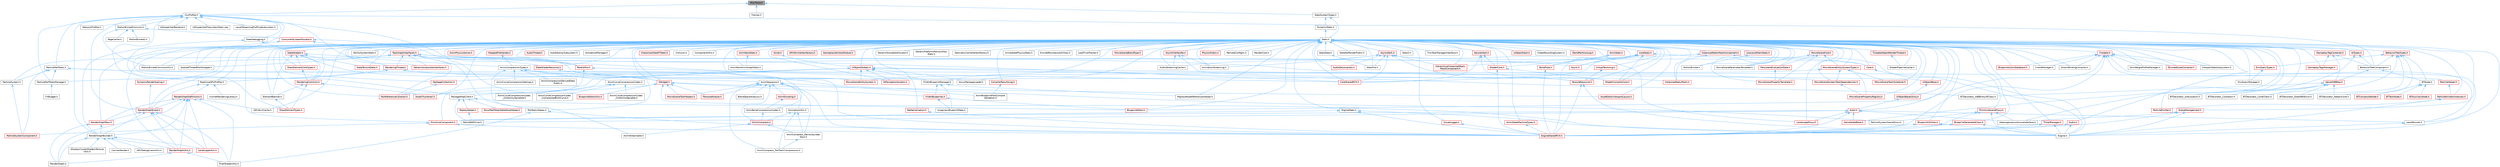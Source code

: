 digraph "MiscTrace.h"
{
 // INTERACTIVE_SVG=YES
 // LATEX_PDF_SIZE
  bgcolor="transparent";
  edge [fontname=Helvetica,fontsize=10,labelfontname=Helvetica,labelfontsize=10];
  node [fontname=Helvetica,fontsize=10,shape=box,height=0.2,width=0.4];
  Node1 [id="Node000001",label="MiscTrace.h",height=0.2,width=0.4,color="gray40", fillcolor="grey60", style="filled", fontcolor="black",tooltip=" "];
  Node1 -> Node2 [id="edge1_Node000001_Node000002",dir="back",color="steelblue1",style="solid",tooltip=" "];
  Node2 [id="Node000002",label="CsvProfiler.h",height=0.2,width=0.4,color="grey40", fillcolor="white", style="filled",URL="$d1/d9f/CsvProfiler_8h.html",tooltip=" "];
  Node2 -> Node3 [id="edge2_Node000002_Node000003",dir="back",color="steelblue1",style="solid",tooltip=" "];
  Node3 [id="Node000003",label="AnimCompressionTypes.h",height=0.2,width=0.4,color="grey40", fillcolor="white", style="filled",URL="$d1/d3b/AnimCompressionTypes_8h.html",tooltip=" "];
  Node3 -> Node4 [id="edge3_Node000003_Node000004",dir="back",color="steelblue1",style="solid",tooltip=" "];
  Node4 [id="Node000004",label="AnimBoneCompressionCodec.h",height=0.2,width=0.4,color="grey40", fillcolor="white", style="filled",URL="$dd/dc3/AnimBoneCompressionCodec_8h.html",tooltip=" "];
  Node4 -> Node5 [id="edge4_Node000004_Node000005",dir="back",color="steelblue1",style="solid",tooltip=" "];
  Node5 [id="Node000005",label="AnimCompress.h",height=0.2,width=0.4,color="red", fillcolor="#FFF0F0", style="filled",URL="$dd/d6d/AnimCompress_8h.html",tooltip=" "];
  Node5 -> Node9 [id="edge5_Node000005_Node000009",dir="back",color="steelblue1",style="solid",tooltip=" "];
  Node9 [id="Node000009",label="AnimCompress_RemoveLinear\lKeys.h",height=0.2,width=0.4,color="grey40", fillcolor="white", style="filled",URL="$d1/d0a/AnimCompress__RemoveLinearKeys_8h.html",tooltip=" "];
  Node9 -> Node10 [id="edge6_Node000009_Node000010",dir="back",color="steelblue1",style="solid",tooltip=" "];
  Node10 [id="Node000010",label="AnimCompress_PerTrackCompression.h",height=0.2,width=0.4,color="grey40", fillcolor="white", style="filled",URL="$d1/d22/AnimCompress__PerTrackCompression_8h.html",tooltip=" "];
  Node5 -> Node12 [id="edge7_Node000005_Node000012",dir="back",color="steelblue1",style="solid",tooltip=" "];
  Node12 [id="Node000012",label="AnimStreamable.h",height=0.2,width=0.4,color="grey40", fillcolor="white", style="filled",URL="$d1/d46/AnimStreamable_8h.html",tooltip=" "];
  Node3 -> Node13 [id="edge8_Node000003_Node000013",dir="back",color="steelblue1",style="solid",tooltip=" "];
  Node13 [id="Node000013",label="AnimCompressionDerivedData\lPublic.h",height=0.2,width=0.4,color="grey40", fillcolor="white", style="filled",URL="$dc/d36/AnimCompressionDerivedDataPublic_8h.html",tooltip=" "];
  Node3 -> Node14 [id="edge9_Node000003_Node000014",dir="back",color="steelblue1",style="solid",tooltip=" "];
  Node14 [id="Node000014",label="AnimCurveCompressionCodec.h",height=0.2,width=0.4,color="grey40", fillcolor="white", style="filled",URL="$d3/d77/AnimCurveCompressionCodec_8h.html",tooltip=" "];
  Node14 -> Node15 [id="edge10_Node000014_Node000015",dir="back",color="steelblue1",style="solid",tooltip=" "];
  Node15 [id="Node000015",label="AnimCurveCompressionCodec\l_CompressedRichCurve.h",height=0.2,width=0.4,color="grey40", fillcolor="white", style="filled",URL="$db/d72/AnimCurveCompressionCodec__CompressedRichCurve_8h.html",tooltip=" "];
  Node14 -> Node16 [id="edge11_Node000014_Node000016",dir="back",color="steelblue1",style="solid",tooltip=" "];
  Node16 [id="Node000016",label="AnimCurveCompressionCodec\l_UniformIndexable.h",height=0.2,width=0.4,color="grey40", fillcolor="white", style="filled",URL="$d7/d0a/AnimCurveCompressionCodec__UniformIndexable_8h.html",tooltip=" "];
  Node14 -> Node17 [id="edge12_Node000014_Node000017",dir="back",color="steelblue1",style="solid",tooltip=" "];
  Node17 [id="Node000017",label="AnimCurveCompressionCodec\l_UniformlySampled.h",height=0.2,width=0.4,color="grey40", fillcolor="white", style="filled",URL="$da/d4c/AnimCurveCompressionCodec__UniformlySampled_8h.html",tooltip=" "];
  Node3 -> Node18 [id="edge13_Node000003_Node000018",dir="back",color="steelblue1",style="solid",tooltip=" "];
  Node18 [id="Node000018",label="AnimCurveCompressionSettings.h",height=0.2,width=0.4,color="grey40", fillcolor="white", style="filled",URL="$d0/d49/AnimCurveCompressionSettings_8h.html",tooltip=" "];
  Node3 -> Node19 [id="edge14_Node000003_Node000019",dir="back",color="steelblue1",style="solid",tooltip=" "];
  Node19 [id="Node000019",label="AnimSequence.h",height=0.2,width=0.4,color="grey40", fillcolor="white", style="filled",URL="$d0/d8a/AnimSequence_8h.html",tooltip=" "];
  Node19 -> Node20 [id="edge15_Node000019_Node000020",dir="back",color="steelblue1",style="solid",tooltip=" "];
  Node20 [id="Node000020",label="AnimBlueprintPostCompile\lValidation.h",height=0.2,width=0.4,color="grey40", fillcolor="white", style="filled",URL="$de/d1b/AnimBlueprintPostCompileValidation_8h.html",tooltip=" "];
  Node19 -> Node5 [id="edge16_Node000019_Node000005",dir="back",color="steelblue1",style="solid",tooltip=" "];
  Node19 -> Node10 [id="edge17_Node000019_Node000010",dir="back",color="steelblue1",style="solid",tooltip=" "];
  Node19 -> Node9 [id="edge18_Node000019_Node000009",dir="back",color="steelblue1",style="solid",tooltip=" "];
  Node19 -> Node21 [id="edge19_Node000019_Node000021",dir="back",color="steelblue1",style="solid",tooltip=" "];
  Node21 [id="Node000021",label="AnimEncoding.h",height=0.2,width=0.4,color="red", fillcolor="#FFF0F0", style="filled",URL="$d9/dfd/AnimEncoding_8h.html",tooltip=" "];
  Node21 -> Node4 [id="edge20_Node000021_Node000004",dir="back",color="steelblue1",style="solid",tooltip=" "];
  Node19 -> Node26 [id="edge21_Node000019_Node000026",dir="back",color="steelblue1",style="solid",tooltip=" "];
  Node26 [id="Node000026",label="AnimationUtils.h",height=0.2,width=0.4,color="grey40", fillcolor="white", style="filled",URL="$d6/db6/AnimationUtils_8h.html",tooltip=" "];
  Node26 -> Node5 [id="edge22_Node000026_Node000005",dir="back",color="steelblue1",style="solid",tooltip=" "];
  Node26 -> Node10 [id="edge23_Node000026_Node000010",dir="back",color="steelblue1",style="solid",tooltip=" "];
  Node26 -> Node9 [id="edge24_Node000026_Node000009",dir="back",color="steelblue1",style="solid",tooltip=" "];
  Node19 -> Node27 [id="edge25_Node000019_Node000027",dir="back",color="steelblue1",style="solid",tooltip=" "];
  Node27 [id="Node000027",label="BlendSpaceAnalysis.h",height=0.2,width=0.4,color="grey40", fillcolor="white", style="filled",URL="$d7/daf/BlendSpaceAnalysis_8h.html",tooltip=" "];
  Node19 -> Node28 [id="edge26_Node000019_Node000028",dir="back",color="steelblue1",style="solid",tooltip=" "];
  Node28 [id="Node000028",label="EngineSharedPCH.h",height=0.2,width=0.4,color="red", fillcolor="#FFF0F0", style="filled",URL="$dc/dbb/EngineSharedPCH_8h.html",tooltip=" "];
  Node19 -> Node30 [id="edge27_Node000019_Node000030",dir="back",color="steelblue1",style="solid",tooltip=" "];
  Node30 [id="Node000030",label="MovieSceneToolHelpers.h",height=0.2,width=0.4,color="red", fillcolor="#FFF0F0", style="filled",URL="$d4/d0e/MovieSceneToolHelpers_8h.html",tooltip=" "];
  Node19 -> Node35 [id="edge28_Node000019_Node000035",dir="back",color="steelblue1",style="solid",tooltip=" "];
  Node35 [id="Node000035",label="PersonaModule.h",height=0.2,width=0.4,color="red", fillcolor="#FFF0F0", style="filled",URL="$de/d74/PersonaModule_8h.html",tooltip=" "];
  Node3 -> Node12 [id="edge29_Node000003_Node000012",dir="back",color="steelblue1",style="solid",tooltip=" "];
  Node2 -> Node37 [id="edge30_Node000002_Node000037",dir="back",color="steelblue1",style="solid",tooltip=" "];
  Node37 [id="Node000037",label="BehaviorTreeComponent.h",height=0.2,width=0.4,color="grey40", fillcolor="white", style="filled",URL="$dc/d7b/BehaviorTreeComponent_8h.html",tooltip=" "];
  Node37 -> Node38 [id="edge31_Node000037_Node000038",dir="back",color="steelblue1",style="solid",tooltip=" "];
  Node38 [id="Node000038",label="BTNode.h",height=0.2,width=0.4,color="grey40", fillcolor="white", style="filled",URL="$d2/df3/BTNode_8h.html",tooltip=" "];
  Node38 -> Node39 [id="edge32_Node000038_Node000039",dir="back",color="steelblue1",style="solid",tooltip=" "];
  Node39 [id="Node000039",label="BTAuxiliaryNode.h",height=0.2,width=0.4,color="red", fillcolor="#FFF0F0", style="filled",URL="$d3/dfb/BTAuxiliaryNode_8h.html",tooltip=" "];
  Node38 -> Node66 [id="edge33_Node000038_Node000066",dir="back",color="steelblue1",style="solid",tooltip=" "];
  Node66 [id="Node000066",label="BTCompositeNode.h",height=0.2,width=0.4,color="red", fillcolor="#FFF0F0", style="filled",URL="$db/d01/BTCompositeNode_8h.html",tooltip=" "];
  Node38 -> Node72 [id="edge34_Node000038_Node000072",dir="back",color="steelblue1",style="solid",tooltip=" "];
  Node72 [id="Node000072",label="BTTaskNode.h",height=0.2,width=0.4,color="red", fillcolor="#FFF0F0", style="filled",URL="$d2/d10/BTTaskNode_8h.html",tooltip=" "];
  Node37 -> Node88 [id="edge35_Node000037_Node000088",dir="back",color="steelblue1",style="solid",tooltip=" "];
  Node88 [id="Node000088",label="ValueOrBBKey.h",height=0.2,width=0.4,color="red", fillcolor="#FFF0F0", style="filled",URL="$d4/d32/ValueOrBBKey_8h.html",tooltip=" "];
  Node88 -> Node49 [id="edge36_Node000088_Node000049",dir="back",color="steelblue1",style="solid",tooltip=" "];
  Node49 [id="Node000049",label="BTDecorator_ConeCheck.h",height=0.2,width=0.4,color="grey40", fillcolor="white", style="filled",URL="$dd/d41/BTDecorator__ConeCheck_8h.html",tooltip=" "];
  Node88 -> Node50 [id="edge37_Node000088_Node000050",dir="back",color="steelblue1",style="solid",tooltip=" "];
  Node50 [id="Node000050",label="BTDecorator_Cooldown.h",height=0.2,width=0.4,color="grey40", fillcolor="white", style="filled",URL="$d5/d82/BTDecorator__Cooldown_8h.html",tooltip=" "];
  Node88 -> Node51 [id="edge38_Node000088_Node000051",dir="back",color="steelblue1",style="solid",tooltip=" "];
  Node51 [id="Node000051",label="BTDecorator_DoesPathExist.h",height=0.2,width=0.4,color="grey40", fillcolor="white", style="filled",URL="$d2/d5c/BTDecorator__DoesPathExist_8h.html",tooltip=" "];
  Node88 -> Node44 [id="edge39_Node000088_Node000044",dir="back",color="steelblue1",style="solid",tooltip=" "];
  Node44 [id="Node000044",label="BTDecorator_IsAtLocation.h",height=0.2,width=0.4,color="grey40", fillcolor="white", style="filled",URL="$dd/d6b/BTDecorator__IsAtLocation_8h.html",tooltip=" "];
  Node88 -> Node45 [id="edge40_Node000088_Node000045",dir="back",color="steelblue1",style="solid",tooltip=" "];
  Node45 [id="Node000045",label="BTDecorator_IsBBEntryOfClass.h",height=0.2,width=0.4,color="grey40", fillcolor="white", style="filled",URL="$db/db2/BTDecorator__IsBBEntryOfClass_8h.html",tooltip=" "];
  Node88 -> Node53 [id="edge41_Node000088_Node000053",dir="back",color="steelblue1",style="solid",tooltip=" "];
  Node53 [id="Node000053",label="BTDecorator_KeepInCone.h",height=0.2,width=0.4,color="grey40", fillcolor="white", style="filled",URL="$d6/dea/BTDecorator__KeepInCone_8h.html",tooltip=" "];
  Node2 -> Node89 [id="edge42_Node000002_Node000089",dir="back",color="steelblue1",style="solid",tooltip=" "];
  Node89 [id="Node000089",label="FindInBlueprintManager.h",height=0.2,width=0.4,color="grey40", fillcolor="white", style="filled",URL="$db/d3b/FindInBlueprintManager_8h.html",tooltip=" "];
  Node89 -> Node90 [id="edge43_Node000089_Node000090",dir="back",color="steelblue1",style="solid",tooltip=" "];
  Node90 [id="Node000090",label="FindInBlueprints.h",height=0.2,width=0.4,color="red", fillcolor="#FFF0F0", style="filled",URL="$d0/d27/FindInBlueprints_8h.html",tooltip=" "];
  Node90 -> Node91 [id="edge44_Node000090_Node000091",dir="back",color="steelblue1",style="solid",tooltip=" "];
  Node91 [id="Node000091",label="BlueprintEditor.h",height=0.2,width=0.4,color="red", fillcolor="#FFF0F0", style="filled",URL="$df/d7d/BlueprintEditor_8h.html",tooltip=" "];
  Node90 -> Node109 [id="edge45_Node000090_Node000109",dir="back",color="steelblue1",style="solid",tooltip=" "];
  Node109 [id="Node000109",label="ImaginaryBlueprintData.h",height=0.2,width=0.4,color="grey40", fillcolor="white", style="filled",URL="$d9/d16/ImaginaryBlueprintData_8h.html",tooltip=" "];
  Node89 -> Node109 [id="edge46_Node000089_Node000109",dir="back",color="steelblue1",style="solid",tooltip=" "];
  Node89 -> Node110 [id="edge47_Node000089_Node000110",dir="back",color="steelblue1",style="solid",tooltip=" "];
  Node110 [id="Node000110",label="ReplaceNodeReferencesHelper.h",height=0.2,width=0.4,color="grey40", fillcolor="white", style="filled",URL="$de/d84/ReplaceNodeReferencesHelper_8h.html",tooltip=" "];
  Node2 -> Node111 [id="edge48_Node000002_Node000111",dir="back",color="steelblue1",style="solid",tooltip=" "];
  Node111 [id="Node000111",label="IoDispatcherBackend.h",height=0.2,width=0.4,color="grey40", fillcolor="white", style="filled",URL="$d3/df3/IoDispatcherBackend_8h.html",tooltip=" "];
  Node2 -> Node112 [id="edge49_Node000002_Node000112",dir="back",color="steelblue1",style="solid",tooltip=" "];
  Node112 [id="Node000112",label="IoDispatcherFilesystemStats.cpp",height=0.2,width=0.4,color="grey40", fillcolor="white", style="filled",URL="$d8/d03/IoDispatcherFilesystemStats_8cpp.html",tooltip=" "];
  Node2 -> Node113 [id="edge50_Node000002_Node000113",dir="back",color="steelblue1",style="solid",tooltip=" "];
  Node113 [id="Node000113",label="LevelStreamingProfilingSubsystem.h",height=0.2,width=0.4,color="grey40", fillcolor="white", style="filled",URL="$de/d7f/LevelStreamingProfilingSubsystem_8h.html",tooltip=" "];
  Node2 -> Node114 [id="edge51_Node000002_Node000114",dir="back",color="steelblue1",style="solid",tooltip=" "];
  Node114 [id="Node000114",label="MallocBinnedCommon.h",height=0.2,width=0.4,color="grey40", fillcolor="white", style="filled",URL="$d9/d32/MallocBinnedCommon_8h.html",tooltip=" "];
  Node114 -> Node115 [id="edge52_Node000114_Node000115",dir="back",color="steelblue1",style="solid",tooltip=" "];
  Node115 [id="Node000115",label="ConcurrentLinearAllocator.h",height=0.2,width=0.4,color="red", fillcolor="#FFF0F0", style="filled",URL="$d7/d84/ConcurrentLinearAllocator_8h.html",tooltip=" "];
  Node115 -> Node1907 [id="edge53_Node000115_Node001907",dir="back",color="steelblue1",style="solid",tooltip=" "];
  Node1907 [id="Node001907",label="ParallelFor.h",height=0.2,width=0.4,color="red", fillcolor="#FFF0F0", style="filled",URL="$d2/da1/ParallelFor_8h.html",tooltip=" "];
  Node1907 -> Node1910 [id="edge54_Node001907_Node001910",dir="back",color="steelblue1",style="solid",tooltip=" "];
  Node1910 [id="Node001910",label="CoreSharedPCH.h",height=0.2,width=0.4,color="red", fillcolor="#FFF0F0", style="filled",URL="$d8/de5/CoreSharedPCH_8h.html",tooltip=" "];
  Node1907 -> Node1916 [id="edge55_Node001907_Node001916",dir="back",color="steelblue1",style="solid",tooltip=" "];
  Node1916 [id="Node001916",label="FastReferenceCollector.h",height=0.2,width=0.4,color="red", fillcolor="#FFF0F0", style="filled",URL="$dd/d44/FastReferenceCollector_8h.html",tooltip=" "];
  Node115 -> Node2020 [id="edge56_Node000115_Node002020",dir="back",color="steelblue1",style="solid",tooltip=" "];
  Node2020 [id="Node002020",label="QueuedThreadPoolWrapper.h",height=0.2,width=0.4,color="grey40", fillcolor="white", style="filled",URL="$dc/d5f/QueuedThreadPoolWrapper_8h.html",tooltip=" "];
  Node115 -> Node3125 [id="edge57_Node000115_Node003125",dir="back",color="steelblue1",style="solid",tooltip=" "];
  Node3125 [id="Node003125",label="TaskGraphInterfaces.h",height=0.2,width=0.4,color="red", fillcolor="#FFF0F0", style="filled",URL="$d2/d4c/TaskGraphInterfaces_8h.html",tooltip=" "];
  Node3125 -> Node3126 [id="edge58_Node003125_Node003126",dir="back",color="steelblue1",style="solid",tooltip=" "];
  Node3126 [id="Node003126",label="Async.h",height=0.2,width=0.4,color="red", fillcolor="#FFF0F0", style="filled",URL="$d7/ddf/Async_8h.html",tooltip=" "];
  Node3125 -> Node1910 [id="edge59_Node003125_Node001910",dir="back",color="steelblue1",style="solid",tooltip=" "];
  Node3125 -> Node1916 [id="edge60_Node003125_Node001916",dir="back",color="steelblue1",style="solid",tooltip=" "];
  Node3125 -> Node3150 [id="edge61_Node003125_Node003150",dir="back",color="steelblue1",style="solid",tooltip=" "];
  Node3150 [id="Node003150",label="GenericAccessibleInterfaces.h",height=0.2,width=0.4,color="red", fillcolor="#FFF0F0", style="filled",URL="$d9/dbb/GenericAccessibleInterfaces_8h.html",tooltip=" "];
  Node3125 -> Node3156 [id="edge62_Node003125_Node003156",dir="back",color="steelblue1",style="solid",tooltip=" "];
  Node3156 [id="Node003156",label="MallocBinnedCommonUtils.h",height=0.2,width=0.4,color="grey40", fillcolor="white", style="filled",URL="$dc/ded/MallocBinnedCommonUtils_8h.html",tooltip=" "];
  Node3125 -> Node3241 [id="edge63_Node003125_Node003241",dir="back",color="steelblue1",style="solid",tooltip=" "];
  Node3241 [id="Node003241",label="MovieSceneEntitySystem.h",height=0.2,width=0.4,color="red", fillcolor="#FFF0F0", style="filled",URL="$dd/d4b/MovieSceneEntitySystem_8h.html",tooltip=" "];
  Node3125 -> Node3264 [id="edge64_Node003125_Node003264",dir="back",color="steelblue1",style="solid",tooltip=" "];
  Node3264 [id="Node003264",label="MovieSceneSystemTaskDependencies.h",height=0.2,width=0.4,color="red", fillcolor="#FFF0F0", style="filled",URL="$d5/d2b/MovieSceneSystemTaskDependencies_8h.html",tooltip=" "];
  Node3264 -> Node3171 [id="edge65_Node003264_Node003171",dir="back",color="steelblue1",style="solid",tooltip=" "];
  Node3171 [id="Node003171",label="MovieScenePropertyRegistry.h",height=0.2,width=0.4,color="red", fillcolor="#FFF0F0", style="filled",URL="$da/d00/MovieScenePropertyRegistry_8h.html",tooltip=" "];
  Node3125 -> Node1907 [id="edge66_Node003125_Node001907",dir="back",color="steelblue1",style="solid",tooltip=" "];
  Node3125 -> Node2487 [id="edge67_Node003125_Node002487",dir="back",color="steelblue1",style="solid",tooltip=" "];
  Node2487 [id="Node002487",label="ParticleSystem.h",height=0.2,width=0.4,color="grey40", fillcolor="white", style="filled",URL="$d7/d33/ParticleSystem_8h.html",tooltip=" "];
  Node2487 -> Node909 [id="edge68_Node002487_Node000909",dir="back",color="steelblue1",style="solid",tooltip=" "];
  Node909 [id="Node000909",label="ParticleSystemComponent.h",height=0.2,width=0.4,color="red", fillcolor="#FFF0F0", style="filled",URL="$d4/d17/ParticleSystemComponent_8h.html",tooltip=" "];
  Node3125 -> Node2020 [id="edge69_Node003125_Node002020",dir="back",color="steelblue1",style="solid",tooltip=" "];
  Node3125 -> Node3265 [id="edge70_Node003125_Node003265",dir="back",color="steelblue1",style="solid",tooltip=" "];
  Node3265 [id="Node003265",label="RHIStaticStates.h",height=0.2,width=0.4,color="grey40", fillcolor="white", style="filled",URL="$d3/d2b/RHIStaticStates_8h.html",tooltip=" "];
  Node3265 -> Node28 [id="edge71_Node003265_Node000028",dir="back",color="steelblue1",style="solid",tooltip=" "];
  Node3265 -> Node2142 [id="edge72_Node003265_Node002142",dir="back",color="steelblue1",style="solid",tooltip=" "];
  Node2142 [id="Node002142",label="PixelShaderUtils.h",height=0.2,width=0.4,color="grey40", fillcolor="white", style="filled",URL="$d1/dc7/PixelShaderUtils_8h.html",tooltip=" "];
  Node3125 -> Node2143 [id="edge73_Node003125_Node002143",dir="back",color="steelblue1",style="solid",tooltip=" "];
  Node2143 [id="Node002143",label="RenderingThread.h",height=0.2,width=0.4,color="red", fillcolor="#FFF0F0", style="filled",URL="$dc/df7/RenderingThread_8h.html",tooltip=" "];
  Node2143 -> Node28 [id="edge74_Node002143_Node000028",dir="back",color="steelblue1",style="solid",tooltip=" "];
  Node2143 -> Node869 [id="edge75_Node002143_Node000869",dir="back",color="steelblue1",style="solid",tooltip=" "];
  Node869 [id="Node000869",label="InstancedStaticMesh.h",height=0.2,width=0.4,color="red", fillcolor="#FFF0F0", style="filled",URL="$dd/d89/InstancedStaticMesh_8h.html",tooltip=" "];
  Node2143 -> Node2145 [id="edge76_Node002143_Node002145",dir="back",color="steelblue1",style="solid",tooltip=" "];
  Node2145 [id="Node002145",label="ParticlePerfStatsManager.h",height=0.2,width=0.4,color="grey40", fillcolor="white", style="filled",URL="$dd/db3/ParticlePerfStatsManager_8h.html",tooltip=" "];
  Node2145 -> Node2146 [id="edge77_Node002145_Node002146",dir="back",color="steelblue1",style="solid",tooltip=" "];
  Node2146 [id="Node002146",label="FXBudget.h",height=0.2,width=0.4,color="grey40", fillcolor="white", style="filled",URL="$dc/d8d/FXBudget_8h.html",tooltip=" "];
  Node2143 -> Node2147 [id="edge78_Node002143_Node002147",dir="back",color="steelblue1",style="solid",tooltip=" "];
  Node2147 [id="Node002147",label="RealtimeGPUProfiler.h",height=0.2,width=0.4,color="grey40", fillcolor="white", style="filled",URL="$d7/def/RealtimeGPUProfiler_8h.html",tooltip=" "];
  Node2147 -> Node792 [id="edge79_Node002147_Node000792",dir="back",color="steelblue1",style="solid",tooltip=" "];
  Node792 [id="Node000792",label="KismetRenderingLibrary.h",height=0.2,width=0.4,color="grey40", fillcolor="white", style="filled",URL="$dc/d9a/KismetRenderingLibrary_8h.html",tooltip=" "];
  Node2147 -> Node2148 [id="edge80_Node002147_Node002148",dir="back",color="steelblue1",style="solid",tooltip=" "];
  Node2148 [id="Node002148",label="RenderGraphDefinitions.h",height=0.2,width=0.4,color="red", fillcolor="#FFF0F0", style="filled",URL="$df/d67/RenderGraphDefinitions_8h.html",tooltip=" "];
  Node2148 -> Node2150 [id="edge81_Node002148_Node002150",dir="back",color="steelblue1",style="solid",tooltip=" "];
  Node2150 [id="Node002150",label="GPUSkinCache.h",height=0.2,width=0.4,color="grey40", fillcolor="white", style="filled",URL="$d0/d2d/GPUSkinCache_8h.html",tooltip=" "];
  Node2148 -> Node2116 [id="edge82_Node002148_Node002116",dir="back",color="steelblue1",style="solid",tooltip=" "];
  Node2116 [id="Node002116",label="LandscapeUtils.h",height=0.2,width=0.4,color="red", fillcolor="#FFF0F0", style="filled",URL="$d0/dc0/LandscapeUtils_8h.html",tooltip=" "];
  Node2148 -> Node2142 [id="edge83_Node002148_Node002142",dir="back",color="steelblue1",style="solid",tooltip=" "];
  Node2148 -> Node2120 [id="edge84_Node002148_Node002120",dir="back",color="steelblue1",style="solid",tooltip=" "];
  Node2120 [id="Node002120",label="RenderGraph.h",height=0.2,width=0.4,color="grey40", fillcolor="white", style="filled",URL="$d7/dd9/RenderGraph_8h.html",tooltip=" "];
  Node2148 -> Node2112 [id="edge85_Node002148_Node002112",dir="back",color="steelblue1",style="solid",tooltip=" "];
  Node2112 [id="Node002112",label="RenderGraphBuilder.h",height=0.2,width=0.4,color="grey40", fillcolor="white", style="filled",URL="$d4/d7b/RenderGraphBuilder_8h.html",tooltip=" "];
  Node2112 -> Node2113 [id="edge86_Node002112_Node002113",dir="back",color="steelblue1",style="solid",tooltip=" "];
  Node2113 [id="Node002113",label="CanvasRender.h",height=0.2,width=0.4,color="grey40", fillcolor="white", style="filled",URL="$d8/d32/CanvasRender_8h.html",tooltip=" "];
  Node2112 -> Node2114 [id="edge87_Node002112_Node002114",dir="back",color="steelblue1",style="solid",tooltip=" "];
  Node2114 [id="Node002114",label="GPUDebugCrashUtils.h",height=0.2,width=0.4,color="grey40", fillcolor="white", style="filled",URL="$d4/df2/GPUDebugCrashUtils_8h.html",tooltip=" "];
  Node2112 -> Node2115 [id="edge88_Node002112_Node002115",dir="back",color="steelblue1",style="solid",tooltip=" "];
  Node2115 [id="Node002115",label="IDisplayClusterShadersTexture\lUtils.h",height=0.2,width=0.4,color="grey40", fillcolor="white", style="filled",URL="$d3/d83/IDisplayClusterShadersTextureUtils_8h.html",tooltip=" "];
  Node2112 -> Node2116 [id="edge89_Node002112_Node002116",dir="back",color="steelblue1",style="solid",tooltip=" "];
  Node2112 -> Node2120 [id="edge90_Node002112_Node002120",dir="back",color="steelblue1",style="solid",tooltip=" "];
  Node2112 -> Node2121 [id="edge91_Node002112_Node002121",dir="back",color="steelblue1",style="solid",tooltip=" "];
  Node2121 [id="Node002121",label="RenderGraphUtils.h",height=0.2,width=0.4,color="red", fillcolor="#FFF0F0", style="filled",URL="$d6/d45/RenderGraphUtils_8h.html",tooltip=" "];
  Node2121 -> Node2142 [id="edge92_Node002121_Node002142",dir="back",color="steelblue1",style="solid",tooltip=" "];
  Node2121 -> Node2120 [id="edge93_Node002121_Node002120",dir="back",color="steelblue1",style="solid",tooltip=" "];
  Node2148 -> Node2156 [id="edge94_Node002148_Node002156",dir="back",color="steelblue1",style="solid",tooltip=" "];
  Node2156 [id="Node002156",label="RenderGraphEvent.h",height=0.2,width=0.4,color="red", fillcolor="#FFF0F0", style="filled",URL="$db/dbb/RenderGraphEvent_8h.html",tooltip=" "];
  Node2156 -> Node2116 [id="edge95_Node002156_Node002116",dir="back",color="steelblue1",style="solid",tooltip=" "];
  Node2156 -> Node2142 [id="edge96_Node002156_Node002142",dir="back",color="steelblue1",style="solid",tooltip=" "];
  Node2156 -> Node2112 [id="edge97_Node002156_Node002112",dir="back",color="steelblue1",style="solid",tooltip=" "];
  Node2156 -> Node2158 [id="edge98_Node002156_Node002158",dir="back",color="steelblue1",style="solid",tooltip=" "];
  Node2158 [id="Node002158",label="RenderGraphPass.h",height=0.2,width=0.4,color="red", fillcolor="#FFF0F0", style="filled",URL="$de/d49/RenderGraphPass_8h.html",tooltip=" "];
  Node2158 -> Node2120 [id="edge99_Node002158_Node002120",dir="back",color="steelblue1",style="solid",tooltip=" "];
  Node2158 -> Node2112 [id="edge100_Node002158_Node002112",dir="back",color="steelblue1",style="solid",tooltip=" "];
  Node2156 -> Node2121 [id="edge101_Node002156_Node002121",dir="back",color="steelblue1",style="solid",tooltip=" "];
  Node2148 -> Node2158 [id="edge102_Node002148_Node002158",dir="back",color="steelblue1",style="solid",tooltip=" "];
  Node2148 -> Node2121 [id="edge103_Node002148_Node002121",dir="back",color="steelblue1",style="solid",tooltip=" "];
  Node2147 -> Node2156 [id="edge104_Node002147_Node002156",dir="back",color="steelblue1",style="solid",tooltip=" "];
  Node3125 -> Node3267 [id="edge105_Node003125_Node003267",dir="back",color="steelblue1",style="solid",tooltip=" "];
  Node3267 [id="Node003267",label="VirtualTexturing.h",height=0.2,width=0.4,color="red", fillcolor="#FFF0F0", style="filled",URL="$da/da6/VirtualTexturing_8h.html",tooltip=" "];
  Node3267 -> Node2093 [id="edge106_Node003267_Node002093",dir="back",color="steelblue1",style="solid",tooltip=" "];
  Node2093 [id="Node002093",label="TextureResource.h",height=0.2,width=0.4,color="red", fillcolor="#FFF0F0", style="filled",URL="$dd/df3/TextureResource_8h.html",tooltip=" "];
  Node2093 -> Node135 [id="edge107_Node002093_Node000135",dir="back",color="steelblue1",style="solid",tooltip=" "];
  Node135 [id="Node000135",label="Engine.h",height=0.2,width=0.4,color="grey40", fillcolor="white", style="filled",URL="$d1/d34/Public_2Engine_8h.html",tooltip=" "];
  Node2093 -> Node28 [id="edge108_Node002093_Node000028",dir="back",color="steelblue1",style="solid",tooltip=" "];
  Node114 -> Node3273 [id="edge109_Node000114_Node003273",dir="back",color="steelblue1",style="solid",tooltip=" "];
  Node3273 [id="Node003273",label="MallocBinned2.h",height=0.2,width=0.4,color="grey40", fillcolor="white", style="filled",URL="$d7/ddf/MallocBinned2_8h.html",tooltip=" "];
  Node114 -> Node3156 [id="edge110_Node000114_Node003156",dir="back",color="steelblue1",style="solid",tooltip=" "];
  Node114 -> Node3274 [id="edge111_Node000114_Node003274",dir="back",color="steelblue1",style="solid",tooltip=" "];
  Node3274 [id="Node003274",label="PageCache.h",height=0.2,width=0.4,color="grey40", fillcolor="white", style="filled",URL="$db/d1f/PageCache_8h.html",tooltip=" "];
  Node2 -> Node3275 [id="edge112_Node000002_Node003275",dir="back",color="steelblue1",style="solid",tooltip=" "];
  Node3275 [id="Node003275",label="NetworkProfiler.h",height=0.2,width=0.4,color="grey40", fillcolor="white", style="filled",URL="$d4/d40/NetworkProfiler_8h.html",tooltip=" "];
  Node2 -> Node3276 [id="edge113_Node000002_Node003276",dir="back",color="steelblue1",style="solid",tooltip=" "];
  Node3276 [id="Node003276",label="PackageMapClient.h",height=0.2,width=0.4,color="grey40", fillcolor="white", style="filled",URL="$d8/d9b/PackageMapClient_8h.html",tooltip=" "];
  Node3276 -> Node955 [id="edge114_Node003276_Node000955",dir="back",color="steelblue1",style="solid",tooltip=" "];
  Node955 [id="Node000955",label="DemoNetDriver.h",height=0.2,width=0.4,color="grey40", fillcolor="white", style="filled",URL="$df/df9/DemoNetDriver_8h.html",tooltip=" "];
  Node3276 -> Node135 [id="edge115_Node003276_Node000135",dir="back",color="steelblue1",style="solid",tooltip=" "];
  Node3276 -> Node3277 [id="edge116_Node003276_Node003277",dir="back",color="steelblue1",style="solid",tooltip=" "];
  Node3277 [id="Node003277",label="ReplayHelper.h",height=0.2,width=0.4,color="red", fillcolor="#FFF0F0", style="filled",URL="$d4/d6f/ReplayHelper_8h.html",tooltip=" "];
  Node3277 -> Node955 [id="edge117_Node003277_Node000955",dir="back",color="steelblue1",style="solid",tooltip=" "];
  Node3276 -> Node1264 [id="edge118_Node003276_Node001264",dir="back",color="steelblue1",style="solid",tooltip=" "];
  Node1264 [id="Node001264",label="StructNetTokenDataStoreHelper.h",height=0.2,width=0.4,color="red", fillcolor="#FFF0F0", style="filled",URL="$d2/d63/StructNetTokenDataStoreHelper_8h.html",tooltip=" "];
  Node2 -> Node3278 [id="edge119_Node000002_Node003278",dir="back",color="steelblue1",style="solid",tooltip=" "];
  Node3278 [id="Node003278",label="ParticlePerfStats.h",height=0.2,width=0.4,color="grey40", fillcolor="white", style="filled",URL="$dd/df4/ParticlePerfStats_8h.html",tooltip=" "];
  Node3278 -> Node2243 [id="edge120_Node003278_Node002243",dir="back",color="steelblue1",style="solid",tooltip=" "];
  Node2243 [id="Node002243",label="ParticleHelper.h",height=0.2,width=0.4,color="red", fillcolor="#FFF0F0", style="filled",URL="$da/da6/ParticleHelper_8h.html",tooltip=" "];
  Node2243 -> Node2244 [id="edge121_Node002243_Node002244",dir="back",color="steelblue1",style="solid",tooltip=" "];
  Node2244 [id="Node002244",label="ParticleEmitterInstances.h",height=0.2,width=0.4,color="red", fillcolor="#FFF0F0", style="filled",URL="$d4/dd8/ParticleEmitterInstances_8h.html",tooltip=" "];
  Node2244 -> Node135 [id="edge122_Node002244_Node000135",dir="back",color="steelblue1",style="solid",tooltip=" "];
  Node2244 -> Node2245 [id="edge123_Node002244_Node002245",dir="back",color="steelblue1",style="solid",tooltip=" "];
  Node2245 [id="Node002245",label="ParticleEmitter.h",height=0.2,width=0.4,color="red", fillcolor="#FFF0F0", style="filled",URL="$da/d0d/ParticleEmitter_8h.html",tooltip=" "];
  Node3278 -> Node2145 [id="edge124_Node003278_Node002145",dir="back",color="steelblue1",style="solid",tooltip=" "];
  Node3278 -> Node2487 [id="edge125_Node003278_Node002487",dir="back",color="steelblue1",style="solid",tooltip=" "];
  Node3278 -> Node909 [id="edge126_Node003278_Node000909",dir="back",color="steelblue1",style="solid",tooltip=" "];
  Node3278 -> Node403 [id="edge127_Node003278_Node000403",dir="back",color="steelblue1",style="solid",tooltip=" "];
  Node403 [id="Node000403",label="ParticleSystemSceneProxy.h",height=0.2,width=0.4,color="grey40", fillcolor="white", style="filled",URL="$dd/d25/ParticleSystemSceneProxy_8h.html",tooltip=" "];
  Node2 -> Node2145 [id="edge128_Node000002_Node002145",dir="back",color="steelblue1",style="solid",tooltip=" "];
  Node2 -> Node2147 [id="edge129_Node000002_Node002147",dir="back",color="steelblue1",style="solid",tooltip=" "];
  Node2 -> Node2112 [id="edge130_Node000002_Node002112",dir="back",color="steelblue1",style="solid",tooltip=" "];
  Node2 -> Node2156 [id="edge131_Node000002_Node002156",dir="back",color="steelblue1",style="solid",tooltip=" "];
  Node2 -> Node3279 [id="edge132_Node000002_Node003279",dir="back",color="steelblue1",style="solid",tooltip=" "];
  Node3279 [id="Node003279",label="SlateDebugging.h",height=0.2,width=0.4,color="grey40", fillcolor="white", style="filled",URL="$d1/dcc/SlateDebugging_8h.html",tooltip=" "];
  Node3279 -> Node3280 [id="edge133_Node003279_Node003280",dir="back",color="steelblue1",style="solid",tooltip=" "];
  Node3280 [id="Node003280",label="DrawElementTypes.h",height=0.2,width=0.4,color="red", fillcolor="#FFF0F0", style="filled",URL="$df/d5c/DrawElementTypes_8h.html",tooltip=" "];
  Node3279 -> Node3282 [id="edge134_Node003279_Node003282",dir="back",color="steelblue1",style="solid",tooltip=" "];
  Node3282 [id="Node003282",label="SlateGlobals.h",height=0.2,width=0.4,color="red", fillcolor="#FFF0F0", style="filled",URL="$d9/db9/SlateGlobals_8h.html",tooltip=" "];
  Node3282 -> Node3285 [id="edge135_Node003282_Node003285",dir="back",color="steelblue1",style="solid",tooltip=" "];
  Node3285 [id="Node003285",label="DrawElementCoreTypes.h",height=0.2,width=0.4,color="red", fillcolor="#FFF0F0", style="filled",URL="$dd/d93/DrawElementCoreTypes_8h.html",tooltip=" "];
  Node3285 -> Node3286 [id="edge136_Node003285_Node003286",dir="back",color="steelblue1",style="solid",tooltip=" "];
  Node3286 [id="Node003286",label="RenderingCommon.h",height=0.2,width=0.4,color="red", fillcolor="#FFF0F0", style="filled",URL="$d8/d62/RenderingCommon_8h.html",tooltip=" "];
  Node3286 -> Node2766 [id="edge137_Node003286_Node002766",dir="back",color="steelblue1",style="solid",tooltip=" "];
  Node2766 [id="Node002766",label="AssetThumbnail.h",height=0.2,width=0.4,color="red", fillcolor="#FFF0F0", style="filled",URL="$d7/d61/AssetThumbnail_8h.html",tooltip=" "];
  Node3286 -> Node3280 [id="edge138_Node003286_Node003280",dir="back",color="steelblue1",style="solid",tooltip=" "];
  Node3286 -> Node3288 [id="edge139_Node003286_Node003288",dir="back",color="steelblue1",style="solid",tooltip=" "];
  Node3288 [id="Node003288",label="ElementBatcher.h",height=0.2,width=0.4,color="grey40", fillcolor="white", style="filled",URL="$db/d00/ElementBatcher_8h.html",tooltip=" "];
  Node3288 -> Node3280 [id="edge140_Node003288_Node003280",dir="back",color="steelblue1",style="solid",tooltip=" "];
  Node3282 -> Node3288 [id="edge141_Node003282_Node003288",dir="back",color="steelblue1",style="solid",tooltip=" "];
  Node3282 -> Node3286 [id="edge142_Node003282_Node003286",dir="back",color="steelblue1",style="solid",tooltip=" "];
  Node3282 -> Node2765 [id="edge143_Node003282_Node002765",dir="back",color="steelblue1",style="solid",tooltip=" "];
  Node2765 [id="Node002765",label="SWidget.h",height=0.2,width=0.4,color="red", fillcolor="#FFF0F0", style="filled",URL="$dc/df5/SWidget_8h.html",tooltip=" "];
  Node2765 -> Node300 [id="edge144_Node002765_Node000300",dir="back",color="steelblue1",style="solid",tooltip=" "];
  Node300 [id="Node000300",label="AssetEditorViewportLayout.h",height=0.2,width=0.4,color="red", fillcolor="#FFF0F0", style="filled",URL="$df/d46/AssetEditorViewportLayout_8h.html",tooltip=" "];
  Node2765 -> Node2766 [id="edge145_Node002765_Node002766",dir="back",color="steelblue1",style="solid",tooltip=" "];
  Node2765 -> Node91 [id="edge146_Node002765_Node000091",dir="back",color="steelblue1",style="solid",tooltip=" "];
  Node2765 -> Node2773 [id="edge147_Node002765_Node002773",dir="back",color="steelblue1",style="solid",tooltip=" "];
  Node2773 [id="Node002773",label="BlueprintEditorUtils.h",height=0.2,width=0.4,color="red", fillcolor="#FFF0F0", style="filled",URL="$d7/d3d/BlueprintEditorUtils_8h.html",tooltip=" "];
  Node2765 -> Node90 [id="edge148_Node002765_Node000090",dir="back",color="steelblue1",style="solid",tooltip=" "];
  Node2765 -> Node30 [id="edge149_Node002765_Node000030",dir="back",color="steelblue1",style="solid",tooltip=" "];
  Node2765 -> Node35 [id="edge150_Node002765_Node000035",dir="back",color="steelblue1",style="solid",tooltip=" "];
  Node3282 -> Node3296 [id="edge151_Node003282_Node003296",dir="back",color="steelblue1",style="solid",tooltip=" "];
  Node3296 [id="Node003296",label="SlateShaderResource.h",height=0.2,width=0.4,color="red", fillcolor="#FFF0F0", style="filled",URL="$d9/dfd/SlateShaderResource_8h.html",tooltip=" "];
  Node3296 -> Node2765 [id="edge152_Node003296_Node002765",dir="back",color="steelblue1",style="solid",tooltip=" "];
  Node3282 -> Node3298 [id="edge153_Node003282_Node003298",dir="back",color="steelblue1",style="solid",tooltip=" "];
  Node3298 [id="Node003298",label="SlateTextureData.h",height=0.2,width=0.4,color="red", fillcolor="#FFF0F0", style="filled",URL="$d8/d77/SlateTextureData_8h.html",tooltip=" "];
  Node1 -> Node3301 [id="edge154_Node000001_Node003301",dir="back",color="steelblue1",style="solid",tooltip=" "];
  Node3301 [id="Node003301",label="Frames.h",height=0.2,width=0.4,color="grey40", fillcolor="white", style="filled",URL="$dd/da4/Frames_8h.html",tooltip=" "];
  Node1 -> Node3302 [id="edge155_Node000001_Node003302",dir="back",color="steelblue1",style="solid",tooltip=" "];
  Node3302 [id="Node003302",label="StatsSystemTypes.h",height=0.2,width=0.4,color="grey40", fillcolor="white", style="filled",URL="$d1/d5a/StatsSystemTypes_8h.html",tooltip=" "];
  Node3302 -> Node3303 [id="edge156_Node003302_Node003303",dir="back",color="steelblue1",style="solid",tooltip=" "];
  Node3303 [id="Node003303",label="DynamicStats.h",height=0.2,width=0.4,color="grey40", fillcolor="white", style="filled",URL="$dc/d24/DynamicStats_8h.html",tooltip=" "];
  Node3303 -> Node3304 [id="edge157_Node003303_Node003304",dir="back",color="steelblue1",style="solid",tooltip=" "];
  Node3304 [id="Node003304",label="Stats.h",height=0.2,width=0.4,color="grey40", fillcolor="white", style="filled",URL="$dc/d09/Stats_8h.html",tooltip=" "];
  Node3304 -> Node1076 [id="edge158_Node003304_Node001076",dir="back",color="steelblue1",style="solid",tooltip=" "];
  Node1076 [id="Node001076",label="AIPerceptionSystem.h",height=0.2,width=0.4,color="red", fillcolor="#FFF0F0", style="filled",URL="$d0/d08/AIPerceptionSystem_8h.html",tooltip=" "];
  Node3304 -> Node3305 [id="edge159_Node003304_Node003305",dir="back",color="steelblue1",style="solid",tooltip=" "];
  Node3305 [id="Node003305",label="AITypes.h",height=0.2,width=0.4,color="red", fillcolor="#FFF0F0", style="filled",URL="$dd/d64/AITypes_8h.html",tooltip=" "];
  Node3305 -> Node44 [id="edge160_Node003305_Node000044",dir="back",color="steelblue1",style="solid",tooltip=" "];
  Node3305 -> Node37 [id="edge161_Node003305_Node000037",dir="back",color="steelblue1",style="solid",tooltip=" "];
  Node3304 -> Node3311 [id="edge162_Node003304_Node003311",dir="back",color="steelblue1",style="solid",tooltip=" "];
  Node3311 [id="Node003311",label="AbilitySystemStats.h",height=0.2,width=0.4,color="grey40", fillcolor="white", style="filled",URL="$d2/d42/AbilitySystemStats_8h.html",tooltip=" "];
  Node3304 -> Node497 [id="edge163_Node003304_Node000497",dir="back",color="steelblue1",style="solid",tooltip=" "];
  Node497 [id="Node000497",label="Actor.h",height=0.2,width=0.4,color="red", fillcolor="#FFF0F0", style="filled",URL="$d0/d43/Actor_8h.html",tooltip=" "];
  Node497 -> Node955 [id="edge164_Node000497_Node000955",dir="back",color="steelblue1",style="solid",tooltip=" "];
  Node497 -> Node28 [id="edge165_Node000497_Node000028",dir="back",color="steelblue1",style="solid",tooltip=" "];
  Node497 -> Node959 [id="edge166_Node000497_Node000959",dir="back",color="steelblue1",style="solid",tooltip=" "];
  Node959 [id="Node000959",label="GameStateBase.h",height=0.2,width=0.4,color="red", fillcolor="#FFF0F0", style="filled",URL="$dd/db9/GameStateBase_8h.html",tooltip=" "];
  Node497 -> Node1170 [id="edge167_Node000497_Node001170",dir="back",color="steelblue1",style="solid",tooltip=" "];
  Node1170 [id="Node001170",label="HeterogeneousVolumeInterface.h",height=0.2,width=0.4,color="grey40", fillcolor="white", style="filled",URL="$d3/de3/HeterogeneousVolumeInterface_8h.html",tooltip=" "];
  Node497 -> Node658 [id="edge168_Node000497_Node000658",dir="back",color="steelblue1",style="solid",tooltip=" "];
  Node658 [id="Node000658",label="LandscapeProxy.h",height=0.2,width=0.4,color="red", fillcolor="#FFF0F0", style="filled",URL="$db/dae/LandscapeProxy_8h.html",tooltip=" "];
  Node497 -> Node1204 [id="edge169_Node000497_Node001204",dir="back",color="steelblue1",style="solid",tooltip=" "];
  Node1204 [id="Node001204",label="LevelBounds.h",height=0.2,width=0.4,color="grey40", fillcolor="white", style="filled",URL="$d8/d37/LevelBounds_8h.html",tooltip=" "];
  Node1204 -> Node135 [id="edge170_Node001204_Node000135",dir="back",color="steelblue1",style="solid",tooltip=" "];
  Node497 -> Node668 [id="edge171_Node000497_Node000668",dir="back",color="steelblue1",style="solid",tooltip=" "];
  Node668 [id="Node000668",label="PrimitiveComponent.h",height=0.2,width=0.4,color="red", fillcolor="#FFF0F0", style="filled",URL="$df/d9f/PrimitiveComponent_8h.html",tooltip=" "];
  Node668 -> Node28 [id="edge172_Node000668_Node000028",dir="back",color="steelblue1",style="solid",tooltip=" "];
  Node668 -> Node909 [id="edge173_Node000668_Node000909",dir="back",color="steelblue1",style="solid",tooltip=" "];
  Node3304 -> Node3312 [id="edge174_Node003304_Node003312",dir="back",color="steelblue1",style="solid",tooltip=" "];
  Node3312 [id="Node003312",label="AnimNextAnimGraphStats.h",height=0.2,width=0.4,color="grey40", fillcolor="white", style="filled",URL="$d0/d72/AnimNextAnimGraphStats_8h.html",tooltip=" "];
  Node3304 -> Node3313 [id="edge175_Node003304_Node003313",dir="back",color="steelblue1",style="solid",tooltip=" "];
  Node3313 [id="Node003313",label="AnimNextStats.h",height=0.2,width=0.4,color="red", fillcolor="#FFF0F0", style="filled",URL="$d6/de8/AnimNextStats_8h.html",tooltip=" "];
  Node3313 -> Node3312 [id="edge176_Node003313_Node003312",dir="back",color="steelblue1",style="solid",tooltip=" "];
  Node3304 -> Node3318 [id="edge177_Node003304_Node003318",dir="back",color="steelblue1",style="solid",tooltip=" "];
  Node3318 [id="Node003318",label="AnimPhysicsSolver.h",height=0.2,width=0.4,color="red", fillcolor="#FFF0F0", style="filled",URL="$d3/d8b/AnimPhysicsSolver_8h.html",tooltip=" "];
  Node3304 -> Node1592 [id="edge178_Node003304_Node001592",dir="back",color="steelblue1",style="solid",tooltip=" "];
  Node1592 [id="Node001592",label="AnimStateMachineTypes.h",height=0.2,width=0.4,color="red", fillcolor="#FFF0F0", style="filled",URL="$d2/dc8/AnimStateMachineTypes_8h.html",tooltip=" "];
  Node1592 -> Node28 [id="edge179_Node001592_Node000028",dir="back",color="steelblue1",style="solid",tooltip=" "];
  Node3304 -> Node3319 [id="edge180_Node003304_Node003319",dir="back",color="steelblue1",style="solid",tooltip=" "];
  Node3319 [id="Node003319",label="AnimStats.h",height=0.2,width=0.4,color="red", fillcolor="#FFF0F0", style="filled",URL="$d4/d2b/AnimStats_8h.html",tooltip=" "];
  Node3319 -> Node3323 [id="edge181_Node003319_Node003323",dir="back",color="steelblue1",style="solid",tooltip=" "];
  Node3323 [id="Node003323",label="BonePose.h",height=0.2,width=0.4,color="red", fillcolor="#FFF0F0", style="filled",URL="$dd/d83/BonePose_8h.html",tooltip=" "];
  Node3323 -> Node28 [id="edge182_Node003323_Node000028",dir="back",color="steelblue1",style="solid",tooltip=" "];
  Node3319 -> Node28 [id="edge183_Node003319_Node000028",dir="back",color="steelblue1",style="solid",tooltip=" "];
  Node3304 -> Node2029 [id="edge184_Node003304_Node002029",dir="back",color="steelblue1",style="solid",tooltip=" "];
  Node2029 [id="Node002029",label="AnimationStreaming.h",height=0.2,width=0.4,color="grey40", fillcolor="white", style="filled",URL="$d5/d44/AnimationStreaming_8h.html",tooltip=" "];
  Node3304 -> Node300 [id="edge185_Node003304_Node000300",dir="back",color="steelblue1",style="solid",tooltip=" "];
  Node3304 -> Node2766 [id="edge186_Node003304_Node002766",dir="back",color="steelblue1",style="solid",tooltip=" "];
  Node3304 -> Node3126 [id="edge187_Node003304_Node003126",dir="back",color="steelblue1",style="solid",tooltip=" "];
  Node3304 -> Node3343 [id="edge188_Node003304_Node003343",dir="back",color="steelblue1",style="solid",tooltip=" "];
  Node3343 [id="Node003343",label="AsyncFileHandle.h",height=0.2,width=0.4,color="red", fillcolor="#FFF0F0", style="filled",URL="$df/dc4/AsyncFileHandle_8h.html",tooltip=" "];
  Node3343 -> Node2029 [id="edge189_Node003343_Node002029",dir="back",color="steelblue1",style="solid",tooltip=" "];
  Node3343 -> Node2036 [id="edge190_Node003343_Node002036",dir="back",color="steelblue1",style="solid",tooltip=" "];
  Node2036 [id="Node002036",label="AudioStreamingCache.h",height=0.2,width=0.4,color="grey40", fillcolor="white", style="filled",URL="$d2/dc1/AudioStreamingCache_8h.html",tooltip=" "];
  Node3343 -> Node2093 [id="edge191_Node003343_Node002093",dir="back",color="steelblue1",style="solid",tooltip=" "];
  Node3304 -> Node3358 [id="edge192_Node003304_Node003358",dir="back",color="steelblue1",style="solid",tooltip=" "];
  Node3358 [id="Node003358",label="AsyncPackageLoader.h",height=0.2,width=0.4,color="grey40", fillcolor="white", style="filled",URL="$d6/de5/AsyncPackageLoader_8h.html",tooltip=" "];
  Node3304 -> Node2028 [id="edge193_Node003304_Node002028",dir="back",color="steelblue1",style="solid",tooltip=" "];
  Node2028 [id="Node002028",label="AsyncWork.h",height=0.2,width=0.4,color="red", fillcolor="#FFF0F0", style="filled",URL="$da/d9a/AsyncWork_8h.html",tooltip=" "];
  Node2028 -> Node2029 [id="edge194_Node002028_Node002029",dir="back",color="steelblue1",style="solid",tooltip=" "];
  Node2028 -> Node2033 [id="edge195_Node002028_Node002033",dir="back",color="steelblue1",style="solid",tooltip=" "];
  Node2033 [id="Node002033",label="AudioDecompress.h",height=0.2,width=0.4,color="red", fillcolor="#FFF0F0", style="filled",URL="$d9/dfd/AudioDecompress_8h.html",tooltip=" "];
  Node2028 -> Node2036 [id="edge196_Node002028_Node002036",dir="back",color="steelblue1",style="solid",tooltip=" "];
  Node2028 -> Node2037 [id="edge197_Node002028_Node002037",dir="back",color="steelblue1",style="solid",tooltip=" "];
  Node2037 [id="Node002037",label="Core.h",height=0.2,width=0.4,color="red", fillcolor="#FFF0F0", style="filled",URL="$d6/dd7/Core_8h.html",tooltip=" "];
  Node2037 -> Node135 [id="edge198_Node002037_Node000135",dir="back",color="steelblue1",style="solid",tooltip=" "];
  Node2028 -> Node1910 [id="edge199_Node002028_Node001910",dir="back",color="steelblue1",style="solid",tooltip=" "];
  Node2028 -> Node866 [id="edge200_Node002028_Node000866",dir="back",color="steelblue1",style="solid",tooltip=" "];
  Node866 [id="Node000866",label="HierarchicalInstancedStatic\lMeshComponent.h",height=0.2,width=0.4,color="red", fillcolor="#FFF0F0", style="filled",URL="$d3/ddb/HierarchicalInstancedStaticMeshComponent_8h.html",tooltip=" "];
  Node2028 -> Node658 [id="edge201_Node002028_Node000658",dir="back",color="steelblue1",style="solid",tooltip=" "];
  Node2028 -> Node2092 [id="edge202_Node002028_Node002092",dir="back",color="steelblue1",style="solid",tooltip=" "];
  Node2092 [id="Node002092",label="StatsFile.h",height=0.2,width=0.4,color="grey40", fillcolor="white", style="filled",URL="$d7/d3b/StatsFile_8h.html",tooltip=" "];
  Node2028 -> Node2093 [id="edge203_Node002028_Node002093",dir="back",color="steelblue1",style="solid",tooltip=" "];
  Node3304 -> Node3359 [id="edge204_Node003304_Node003359",dir="back",color="steelblue1",style="solid",tooltip=" "];
  Node3359 [id="Node003359",label="Audio.h",height=0.2,width=0.4,color="red", fillcolor="#FFF0F0", style="filled",URL="$d8/daa/Audio_8h.html",tooltip=" "];
  Node3359 -> Node135 [id="edge205_Node003359_Node000135",dir="back",color="steelblue1",style="solid",tooltip=" "];
  Node3359 -> Node28 [id="edge206_Node003359_Node000028",dir="back",color="steelblue1",style="solid",tooltip=" "];
  Node3304 -> Node2033 [id="edge207_Node003304_Node002033",dir="back",color="steelblue1",style="solid",tooltip=" "];
  Node3304 -> Node2036 [id="edge208_Node003304_Node002036",dir="back",color="steelblue1",style="solid",tooltip=" "];
  Node3304 -> Node2104 [id="edge209_Node003304_Node002104",dir="back",color="steelblue1",style="solid",tooltip=" "];
  Node2104 [id="Node002104",label="AudioThread.h",height=0.2,width=0.4,color="red", fillcolor="#FFF0F0", style="filled",URL="$de/de3/AudioThread_8h.html",tooltip=" "];
  Node3304 -> Node3366 [id="edge210_Node003304_Node003366",dir="back",color="steelblue1",style="solid",tooltip=" "];
  Node3366 [id="Node003366",label="AutoDestroySubsystem.h",height=0.2,width=0.4,color="grey40", fillcolor="white", style="filled",URL="$df/d26/AutoDestroySubsystem_8h.html",tooltip=" "];
  Node3304 -> Node3367 [id="edge211_Node003304_Node003367",dir="back",color="steelblue1",style="solid",tooltip=" "];
  Node3367 [id="Node003367",label="AvoidanceManager.h",height=0.2,width=0.4,color="grey40", fillcolor="white", style="filled",URL="$d8/de0/AvoidanceManager_8h.html",tooltip=" "];
  Node3304 -> Node3368 [id="edge212_Node003304_Node003368",dir="back",color="steelblue1",style="solid",tooltip=" "];
  Node3368 [id="Node003368",label="BehaviorTreeTypes.h",height=0.2,width=0.4,color="red", fillcolor="#FFF0F0", style="filled",URL="$db/d7c/BehaviorTreeTypes_8h.html",tooltip=" "];
  Node3368 -> Node49 [id="edge213_Node003368_Node000049",dir="back",color="steelblue1",style="solid",tooltip=" "];
  Node3368 -> Node51 [id="edge214_Node003368_Node000051",dir="back",color="steelblue1",style="solid",tooltip=" "];
  Node3368 -> Node53 [id="edge215_Node003368_Node000053",dir="back",color="steelblue1",style="solid",tooltip=" "];
  Node3368 -> Node38 [id="edge216_Node003368_Node000038",dir="back",color="steelblue1",style="solid",tooltip=" "];
  Node3368 -> Node37 [id="edge217_Node003368_Node000037",dir="back",color="steelblue1",style="solid",tooltip=" "];
  Node3368 -> Node3385 [id="edge218_Node003368_Node003385",dir="back",color="steelblue1",style="solid",tooltip=" "];
  Node3385 [id="Node003385",label="EnvQueryTypes.h",height=0.2,width=0.4,color="red", fillcolor="#FFF0F0", style="filled",URL="$dc/d70/EnvQueryTypes_8h.html",tooltip=" "];
  Node3385 -> Node1507 [id="edge219_Node003385_Node001507",dir="back",color="steelblue1",style="solid",tooltip=" "];
  Node1507 [id="Node001507",label="EnvQueryManager.h",height=0.2,width=0.4,color="grey40", fillcolor="white", style="filled",URL="$d1/db4/EnvQueryManager_8h.html",tooltip=" "];
  Node3304 -> Node3404 [id="edge220_Node003304_Node003404",dir="back",color="steelblue1",style="solid",tooltip=" "];
  Node3404 [id="Node003404",label="BlueprintActionDatabase.h",height=0.2,width=0.4,color="red", fillcolor="#FFF0F0", style="filled",URL="$d4/dae/BlueprintActionDatabase_8h.html",tooltip=" "];
  Node3304 -> Node91 [id="edge221_Node003304_Node000091",dir="back",color="steelblue1",style="solid",tooltip=" "];
  Node3304 -> Node2773 [id="edge222_Node003304_Node002773",dir="back",color="steelblue1",style="solid",tooltip=" "];
  Node3304 -> Node3406 [id="edge223_Node003304_Node003406",dir="back",color="steelblue1",style="solid",tooltip=" "];
  Node3406 [id="Node003406",label="BlueprintGeneratedClass.h",height=0.2,width=0.4,color="red", fillcolor="#FFF0F0", style="filled",URL="$d6/d77/BlueprintGeneratedClass_8h.html",tooltip=" "];
  Node3406 -> Node135 [id="edge224_Node003406_Node000135",dir="back",color="steelblue1",style="solid",tooltip=" "];
  Node3406 -> Node28 [id="edge225_Node003406_Node000028",dir="back",color="steelblue1",style="solid",tooltip=" "];
  Node3304 -> Node3409 [id="edge226_Node003304_Node003409",dir="back",color="steelblue1",style="solid",tooltip=" "];
  Node3409 [id="Node003409",label="BlueprintUtilities.h",height=0.2,width=0.4,color="red", fillcolor="#FFF0F0", style="filled",URL="$d6/de2/BlueprintUtilities_8h.html",tooltip=" "];
  Node3409 -> Node135 [id="edge227_Node003409_Node000135",dir="back",color="steelblue1",style="solid",tooltip=" "];
  Node3409 -> Node28 [id="edge228_Node003409_Node000028",dir="back",color="steelblue1",style="solid",tooltip=" "];
  Node3304 -> Node3323 [id="edge229_Node003304_Node003323",dir="back",color="steelblue1",style="solid",tooltip=" "];
  Node3304 -> Node3442 [id="edge230_Node003304_Node003442",dir="back",color="steelblue1",style="solid",tooltip=" "];
  Node3442 [id="Node003442",label="ChaosUserDataPTStats.h",height=0.2,width=0.4,color="red", fillcolor="#FFF0F0", style="filled",URL="$d1/d5b/ChaosUserDataPTStats_8h.html",tooltip=" "];
  Node3304 -> Node3444 [id="edge231_Node003304_Node003444",dir="back",color="steelblue1",style="solid",tooltip=" "];
  Node3444 [id="Node003444",label="Collision.h",height=0.2,width=0.4,color="grey40", fillcolor="white", style="filled",URL="$d9/d7d/Collision_8h.html",tooltip=" "];
  Node3304 -> Node3445 [id="edge232_Node003304_Node003445",dir="back",color="steelblue1",style="solid",tooltip=" "];
  Node3445 [id="Node003445",label="CompilerResultsLog.h",height=0.2,width=0.4,color="red", fillcolor="#FFF0F0", style="filled",URL="$dc/d68/CompilerResultsLog_8h.html",tooltip=" "];
  Node3445 -> Node20 [id="edge233_Node003445_Node000020",dir="back",color="steelblue1",style="solid",tooltip=" "];
  Node3304 -> Node1769 [id="edge234_Node003304_Node001769",dir="back",color="steelblue1",style="solid",tooltip=" "];
  Node1769 [id="Node001769",label="ComponentUtils.h",height=0.2,width=0.4,color="grey40", fillcolor="white", style="filled",URL="$d2/d9f/ComponentUtils_8h.html",tooltip=" "];
  Node3304 -> Node2037 [id="edge235_Node003304_Node002037",dir="back",color="steelblue1",style="solid",tooltip=" "];
  Node3304 -> Node1910 [id="edge236_Node003304_Node001910",dir="back",color="steelblue1",style="solid",tooltip=" "];
  Node3304 -> Node3575 [id="edge237_Node003304_Node003575",dir="back",color="steelblue1",style="solid",tooltip=" "];
  Node3575 [id="Node003575",label="CoreStats.h",height=0.2,width=0.4,color="red", fillcolor="#FFF0F0", style="filled",URL="$de/d2e/CoreStats_8h.html",tooltip=" "];
  Node3575 -> Node3126 [id="edge238_Node003575_Node003126",dir="back",color="steelblue1",style="solid",tooltip=" "];
  Node3575 -> Node2037 [id="edge239_Node003575_Node002037",dir="back",color="steelblue1",style="solid",tooltip=" "];
  Node3575 -> Node1910 [id="edge240_Node003575_Node001910",dir="back",color="steelblue1",style="solid",tooltip=" "];
  Node3575 -> Node2498 [id="edge241_Node003575_Node002498",dir="back",color="steelblue1",style="solid",tooltip=" "];
  Node2498 [id="Node002498",label="ShaderCompilerCore.h",height=0.2,width=0.4,color="red", fillcolor="#FFF0F0", style="filled",URL="$d0/d99/ShaderCompilerCore_8h.html",tooltip=" "];
  Node3575 -> Node2359 [id="edge242_Node003575_Node002359",dir="back",color="steelblue1",style="solid",tooltip=" "];
  Node2359 [id="Node002359",label="ShaderCore.h",height=0.2,width=0.4,color="red", fillcolor="#FFF0F0", style="filled",URL="$d2/dc9/ShaderCore_8h.html",tooltip=" "];
  Node2359 -> Node28 [id="edge243_Node002359_Node000028",dir="back",color="steelblue1",style="solid",tooltip=" "];
  Node2359 -> Node2498 [id="edge244_Node002359_Node002498",dir="back",color="steelblue1",style="solid",tooltip=" "];
  Node3304 -> Node3577 [id="edge245_Node003304_Node003577",dir="back",color="steelblue1",style="solid",tooltip=" "];
  Node3577 [id="Node003577",label="CrowdManager.h",height=0.2,width=0.4,color="grey40", fillcolor="white", style="filled",URL="$de/dec/CrowdManager_8h.html",tooltip=" "];
  Node3304 -> Node3285 [id="edge246_Node003304_Node003285",dir="back",color="steelblue1",style="solid",tooltip=" "];
  Node3304 -> Node3589 [id="edge247_Node003304_Node003589",dir="back",color="steelblue1",style="solid",tooltip=" "];
  Node3589 [id="Node003589",label="DynamicRenderScaling.h",height=0.2,width=0.4,color="red", fillcolor="#FFF0F0", style="filled",URL="$df/d37/DynamicRenderScaling_8h.html",tooltip=" "];
  Node3589 -> Node2156 [id="edge248_Node003589_Node002156",dir="back",color="steelblue1",style="solid",tooltip=" "];
  Node3304 -> Node3288 [id="edge249_Node003304_Node003288",dir="back",color="steelblue1",style="solid",tooltip=" "];
  Node3304 -> Node3591 [id="edge250_Node003304_Node003591",dir="back",color="steelblue1",style="solid",tooltip=" "];
  Node3591 [id="Node003591",label="EngineStats.h",height=0.2,width=0.4,color="grey40", fillcolor="white", style="filled",URL="$dd/da1/EngineStats_8h.html",tooltip=" "];
  Node3591 -> Node135 [id="edge251_Node003591_Node000135",dir="back",color="steelblue1",style="solid",tooltip=" "];
  Node3591 -> Node28 [id="edge252_Node003591_Node000028",dir="back",color="steelblue1",style="solid",tooltip=" "];
  Node3591 -> Node668 [id="edge253_Node003591_Node000668",dir="back",color="steelblue1",style="solid",tooltip=" "];
  Node3304 -> Node1507 [id="edge254_Node003304_Node001507",dir="back",color="steelblue1",style="solid",tooltip=" "];
  Node3304 -> Node3385 [id="edge255_Node003304_Node003385",dir="back",color="steelblue1",style="solid",tooltip=" "];
  Node3304 -> Node1916 [id="edge256_Node003304_Node001916",dir="back",color="steelblue1",style="solid",tooltip=" "];
  Node3304 -> Node89 [id="edge257_Node003304_Node000089",dir="back",color="steelblue1",style="solid",tooltip=" "];
  Node3304 -> Node2150 [id="edge258_Node003304_Node002150",dir="back",color="steelblue1",style="solid",tooltip=" "];
  Node3304 -> Node1552 [id="edge259_Node003304_Node001552",dir="back",color="steelblue1",style="solid",tooltip=" "];
  Node1552 [id="Node001552",label="GPUSkinVertexFactory.h",height=0.2,width=0.4,color="red", fillcolor="#FFF0F0", style="filled",URL="$db/dcc/GPUSkinVertexFactory_8h.html",tooltip=" "];
  Node3304 -> Node959 [id="edge260_Node003304_Node000959",dir="back",color="steelblue1",style="solid",tooltip=" "];
  Node3304 -> Node3592 [id="edge261_Node003304_Node003592",dir="back",color="steelblue1",style="solid",tooltip=" "];
  Node3592 [id="Node003592",label="GameplayAbilitiesModule.h",height=0.2,width=0.4,color="red", fillcolor="#FFF0F0", style="filled",URL="$d3/d9a/GameplayAbilitiesModule_8h.html",tooltip=" "];
  Node3304 -> Node3593 [id="edge262_Node003304_Node003593",dir="back",color="steelblue1",style="solid",tooltip=" "];
  Node3593 [id="Node003593",label="GameplayTagContainer.h",height=0.2,width=0.4,color="red", fillcolor="#FFF0F0", style="filled",URL="$d1/d5c/GameplayTagContainer_8h.html",tooltip=" "];
  Node3593 -> Node37 [id="edge263_Node003593_Node000037",dir="back",color="steelblue1",style="solid",tooltip=" "];
  Node3593 -> Node3602 [id="edge264_Node003593_Node003602",dir="back",color="steelblue1",style="solid",tooltip=" "];
  Node3602 [id="Node003602",label="GameplayTagsManager.h",height=0.2,width=0.4,color="red", fillcolor="#FFF0F0", style="filled",URL="$d5/dc9/GameplayTagsManager_8h.html",tooltip=" "];
  Node3593 -> Node88 [id="edge265_Node003593_Node000088",dir="back",color="steelblue1",style="solid",tooltip=" "];
  Node3304 -> Node3602 [id="edge266_Node003304_Node003602",dir="back",color="steelblue1",style="solid",tooltip=" "];
  Node3304 -> Node3666 [id="edge267_Node003304_Node003666",dir="back",color="steelblue1",style="solid",tooltip=" "];
  Node3666 [id="Node003666",label="GarbageCollection.h",height=0.2,width=0.4,color="red", fillcolor="#FFF0F0", style="filled",URL="$d1/d85/GarbageCollection_8h.html",tooltip=" "];
  Node3666 -> Node1916 [id="edge268_Node003666_Node001916",dir="back",color="steelblue1",style="solid",tooltip=" "];
  Node3304 -> Node3150 [id="edge269_Node003304_Node003150",dir="back",color="steelblue1",style="solid",tooltip=" "];
  Node3304 -> Node5442 [id="edge270_Node003304_Node005442",dir="back",color="steelblue1",style="solid",tooltip=" "];
  Node5442 [id="Node005442",label="GenericGrowableAllocator.h",height=0.2,width=0.4,color="grey40", fillcolor="white", style="filled",URL="$df/d4c/GenericGrowableAllocator_8h.html",tooltip=" "];
  Node3304 -> Node5443 [id="edge271_Node003304_Node005443",dir="back",color="steelblue1",style="solid",tooltip=" "];
  Node5443 [id="Node005443",label="GenericPlatformMemoryPool\lStats.h",height=0.2,width=0.4,color="grey40", fillcolor="white", style="filled",URL="$d6/d10/GenericPlatformMemoryPoolStats_8h.html",tooltip=" "];
  Node3304 -> Node2229 [id="edge272_Node003304_Node002229",dir="back",color="steelblue1",style="solid",tooltip=" "];
  Node2229 [id="Node002229",label="GeometryCacheVertexFactory.h",height=0.2,width=0.4,color="grey40", fillcolor="white", style="filled",URL="$d2/d40/GeometryCacheVertexFactory_8h.html",tooltip=" "];
  Node3304 -> Node2701 [id="edge273_Node003304_Node002701",dir="back",color="steelblue1",style="solid",tooltip=" "];
  Node2701 [id="Node002701",label="GroomBindingCompiler.h",height=0.2,width=0.4,color="grey40", fillcolor="white", style="filled",URL="$d6/def/GroomBindingCompiler_8h.html",tooltip=" "];
  Node3304 -> Node1170 [id="edge274_Node003304_Node001170",dir="back",color="steelblue1",style="solid",tooltip=" "];
  Node3304 -> Node866 [id="edge275_Node003304_Node000866",dir="back",color="steelblue1",style="solid",tooltip=" "];
  Node3304 -> Node5444 [id="edge276_Node003304_Node005444",dir="back",color="steelblue1",style="solid",tooltip=" "];
  Node5444 [id="Node005444",label="IMovieSceneTaskScheduler.h",height=0.2,width=0.4,color="red", fillcolor="#FFF0F0", style="filled",URL="$df/d36/IMovieSceneTaskScheduler_8h.html",tooltip=" "];
  Node3304 -> Node5445 [id="edge277_Node003304_Node005445",dir="back",color="steelblue1",style="solid",tooltip=" "];
  Node5445 [id="Node005445",label="ImmediatePhysicsStats.h",height=0.2,width=0.4,color="grey40", fillcolor="white", style="filled",URL="$db/df3/ImmediatePhysicsStats_8h.html",tooltip=" "];
  Node3304 -> Node869 [id="edge278_Node003304_Node000869",dir="back",color="steelblue1",style="solid",tooltip=" "];
  Node3304 -> Node865 [id="edge279_Node003304_Node000865",dir="back",color="steelblue1",style="solid",tooltip=" "];
  Node865 [id="Node000865",label="InstancedStaticMeshComponent.h",height=0.2,width=0.4,color="red", fillcolor="#FFF0F0", style="filled",URL="$d8/d5d/InstancedStaticMeshComponent_8h.html",tooltip=" "];
  Node865 -> Node135 [id="edge280_Node000865_Node000135",dir="back",color="steelblue1",style="solid",tooltip=" "];
  Node865 -> Node866 [id="edge281_Node000865_Node000866",dir="back",color="steelblue1",style="solid",tooltip=" "];
  Node865 -> Node869 [id="edge282_Node000865_Node000869",dir="back",color="steelblue1",style="solid",tooltip=" "];
  Node3304 -> Node176 [id="edge283_Node003304_Node000176",dir="back",color="steelblue1",style="solid",tooltip=" "];
  Node176 [id="Node000176",label="KismetReinstanceUtilities.h",height=0.2,width=0.4,color="grey40", fillcolor="white", style="filled",URL="$d4/dae/KismetReinstanceUtilities_8h.html",tooltip=" "];
  Node3304 -> Node658 [id="edge284_Node003304_Node000658",dir="back",color="steelblue1",style="solid",tooltip=" "];
  Node3304 -> Node1204 [id="edge285_Node003304_Node001204",dir="back",color="steelblue1",style="solid",tooltip=" "];
  Node3304 -> Node5446 [id="edge286_Node003304_Node005446",dir="back",color="steelblue1",style="solid",tooltip=" "];
  Node5446 [id="Node005446",label="LoadTimeTracker.h",height=0.2,width=0.4,color="grey40", fillcolor="white", style="filled",URL="$d4/dec/LoadTimeTracker_8h.html",tooltip=" "];
  Node3304 -> Node5447 [id="edge287_Node003304_Node005447",dir="back",color="steelblue1",style="solid",tooltip=" "];
  Node5447 [id="Node005447",label="LowLevelMemStats.h",height=0.2,width=0.4,color="red", fillcolor="#FFF0F0", style="filled",URL="$d6/d08/LowLevelMemStats_8h.html",tooltip=" "];
  Node5447 -> Node5448 [id="edge288_Node005447_Node005448",dir="back",color="steelblue1",style="solid",tooltip=" "];
  Node5448 [id="Node005448",label="MallocBinned.h",height=0.2,width=0.4,color="grey40", fillcolor="white", style="filled",URL="$d5/dd9/MallocBinned_8h.html",tooltip=" "];
  Node3304 -> Node5448 [id="edge289_Node003304_Node005448",dir="back",color="steelblue1",style="solid",tooltip=" "];
  Node3304 -> Node3156 [id="edge290_Node003304_Node003156",dir="back",color="steelblue1",style="solid",tooltip=" "];
  Node3304 -> Node5450 [id="edge291_Node003304_Node005450",dir="back",color="steelblue1",style="solid",tooltip=" "];
  Node5450 [id="Node005450",label="MappedFileHandle.h",height=0.2,width=0.4,color="red", fillcolor="#FFF0F0", style="filled",URL="$d5/d8d/MappedFileHandle_8h.html",tooltip=" "];
  Node5450 -> Node3 [id="edge292_Node005450_Node000003",dir="back",color="steelblue1",style="solid",tooltip=" "];
  Node3304 -> Node5050 [id="edge293_Node003304_Node005050",dir="back",color="steelblue1",style="solid",tooltip=" "];
  Node5050 [id="Node005050",label="MovieSceneBlendType.h",height=0.2,width=0.4,color="red", fillcolor="#FFF0F0", style="filled",URL="$d9/d2d/MovieSceneBlendType_8h.html",tooltip=" "];
  Node3304 -> Node3241 [id="edge294_Node003304_Node003241",dir="back",color="steelblue1",style="solid",tooltip=" "];
  Node3304 -> Node5452 [id="edge295_Node003304_Node005452",dir="back",color="steelblue1",style="solid",tooltip=" "];
  Node5452 [id="Node005452",label="MovieSceneEntitySystemTypes.h",height=0.2,width=0.4,color="red", fillcolor="#FFF0F0", style="filled",URL="$da/d32/MovieSceneEntitySystemTypes_8h.html",tooltip=" "];
  Node5452 -> Node5444 [id="edge296_Node005452_Node005444",dir="back",color="steelblue1",style="solid",tooltip=" "];
  Node5452 -> Node3241 [id="edge297_Node005452_Node003241",dir="back",color="steelblue1",style="solid",tooltip=" "];
  Node5452 -> Node3171 [id="edge298_Node005452_Node003171",dir="back",color="steelblue1",style="solid",tooltip=" "];
  Node5452 -> Node3264 [id="edge299_Node005452_Node003264",dir="back",color="steelblue1",style="solid",tooltip=" "];
  Node3304 -> Node5463 [id="edge300_Node003304_Node005463",dir="back",color="steelblue1",style="solid",tooltip=" "];
  Node5463 [id="Node005463",label="MovieSceneFwd.h",height=0.2,width=0.4,color="red", fillcolor="#FFF0F0", style="filled",URL="$d7/d70/MovieSceneFwd_8h.html",tooltip=" "];
  Node5463 -> Node5452 [id="edge301_Node005463_Node005452",dir="back",color="steelblue1",style="solid",tooltip=" "];
  Node5463 -> Node1736 [id="edge302_Node005463_Node001736",dir="back",color="steelblue1",style="solid",tooltip=" "];
  Node1736 [id="Node001736",label="MovieSceneParameterTemplate.h",height=0.2,width=0.4,color="grey40", fillcolor="white", style="filled",URL="$d9/df3/MovieSceneParameterTemplate_8h.html",tooltip=" "];
  Node5463 -> Node1739 [id="edge303_Node005463_Node001739",dir="back",color="steelblue1",style="solid",tooltip=" "];
  Node1739 [id="Node001739",label="MovieScenePropertyTemplate.h",height=0.2,width=0.4,color="red", fillcolor="#FFF0F0", style="filled",URL="$d9/d24/MovieScenePropertyTemplate_8h.html",tooltip=" "];
  Node5463 -> Node5077 [id="edge304_Node005463_Node005077",dir="back",color="steelblue1",style="solid",tooltip=" "];
  Node5077 [id="Node005077",label="PersistentEvaluationData.h",height=0.2,width=0.4,color="red", fillcolor="#FFF0F0", style="filled",URL="$d2/d9b/PersistentEvaluationData_8h.html",tooltip=" "];
  Node5077 -> Node1739 [id="edge305_Node005077_Node001739",dir="back",color="steelblue1",style="solid",tooltip=" "];
  Node3304 -> Node1736 [id="edge306_Node003304_Node001736",dir="back",color="steelblue1",style="solid",tooltip=" "];
  Node3304 -> Node3171 [id="edge307_Node003304_Node003171",dir="back",color="steelblue1",style="solid",tooltip=" "];
  Node3304 -> Node1739 [id="edge308_Node003304_Node001739",dir="back",color="steelblue1",style="solid",tooltip=" "];
  Node3304 -> Node3264 [id="edge309_Node003304_Node003264",dir="back",color="steelblue1",style="solid",tooltip=" "];
  Node3304 -> Node4750 [id="edge310_Node003304_Node004750",dir="back",color="steelblue1",style="solid",tooltip=" "];
  Node4750 [id="Node004750",label="NetSerialization.h",height=0.2,width=0.4,color="red", fillcolor="#FFF0F0", style="filled",URL="$d6/dc9/NetSerialization_8h.html",tooltip=" "];
  Node4750 -> Node28 [id="edge311_Node004750_Node000028",dir="back",color="steelblue1",style="solid",tooltip=" "];
  Node3304 -> Node1907 [id="edge312_Node003304_Node001907",dir="back",color="steelblue1",style="solid",tooltip=" "];
  Node3304 -> Node2245 [id="edge313_Node003304_Node002245",dir="back",color="steelblue1",style="solid",tooltip=" "];
  Node3304 -> Node2244 [id="edge314_Node003304_Node002244",dir="back",color="steelblue1",style="solid",tooltip=" "];
  Node3304 -> Node5077 [id="edge315_Node003304_Node005077",dir="back",color="steelblue1",style="solid",tooltip=" "];
  Node3304 -> Node4899 [id="edge316_Node003304_Node004899",dir="back",color="steelblue1",style="solid",tooltip=" "];
  Node4899 [id="Node004899",label="PhysicsPublic.h",height=0.2,width=0.4,color="red", fillcolor="#FFF0F0", style="filled",URL="$de/de4/PhysicsPublic_8h.html",tooltip=" "];
  Node3304 -> Node668 [id="edge317_Node003304_Node000668",dir="back",color="steelblue1",style="solid",tooltip=" "];
  Node3304 -> Node2200 [id="edge318_Node003304_Node002200",dir="back",color="steelblue1",style="solid",tooltip=" "];
  Node2200 [id="Node002200",label="PrimitiveSceneProxy.h",height=0.2,width=0.4,color="red", fillcolor="#FFF0F0", style="filled",URL="$dc/d1e/PrimitiveSceneProxy_8h.html",tooltip=" "];
  Node2200 -> Node135 [id="edge319_Node002200_Node000135",dir="back",color="steelblue1",style="solid",tooltip=" "];
  Node2200 -> Node28 [id="edge320_Node002200_Node000028",dir="back",color="steelblue1",style="solid",tooltip=" "];
  Node2200 -> Node1170 [id="edge321_Node002200_Node001170",dir="back",color="steelblue1",style="solid",tooltip=" "];
  Node2200 -> Node403 [id="edge322_Node002200_Node000403",dir="back",color="steelblue1",style="solid",tooltip=" "];
  Node3304 -> Node2020 [id="edge323_Node003304_Node002020",dir="back",color="steelblue1",style="solid",tooltip=" "];
  Node3304 -> Node3265 [id="edge324_Node003304_Node003265",dir="back",color="steelblue1",style="solid",tooltip=" "];
  Node3304 -> Node2147 [id="edge325_Node003304_Node002147",dir="back",color="steelblue1",style="solid",tooltip=" "];
  Node3304 -> Node5495 [id="edge326_Node003304_Node005495",dir="back",color="steelblue1",style="solid",tooltip=" "];
  Node5495 [id="Node005495",label="RemoteConfigIni.h",height=0.2,width=0.4,color="grey40", fillcolor="white", style="filled",URL="$d3/de7/RemoteConfigIni_8h.html",tooltip=" "];
  Node3304 -> Node5496 [id="edge327_Node003304_Node005496",dir="back",color="steelblue1",style="solid",tooltip=" "];
  Node5496 [id="Node005496",label="RenderCore.h",height=0.2,width=0.4,color="grey40", fillcolor="white", style="filled",URL="$df/d4d/RenderCore_8h.html",tooltip=" "];
  Node3304 -> Node2112 [id="edge328_Node003304_Node002112",dir="back",color="steelblue1",style="solid",tooltip=" "];
  Node3304 -> Node2156 [id="edge329_Node003304_Node002156",dir="back",color="steelblue1",style="solid",tooltip=" "];
  Node3304 -> Node2158 [id="edge330_Node003304_Node002158",dir="back",color="steelblue1",style="solid",tooltip=" "];
  Node3304 -> Node2121 [id="edge331_Node003304_Node002121",dir="back",color="steelblue1",style="solid",tooltip=" "];
  Node3304 -> Node3286 [id="edge332_Node003304_Node003286",dir="back",color="steelblue1",style="solid",tooltip=" "];
  Node3304 -> Node2143 [id="edge333_Node003304_Node002143",dir="back",color="steelblue1",style="solid",tooltip=" "];
  Node3304 -> Node110 [id="edge334_Node003304_Node000110",dir="back",color="steelblue1",style="solid",tooltip=" "];
  Node3304 -> Node2765 [id="edge335_Node003304_Node002765",dir="back",color="steelblue1",style="solid",tooltip=" "];
  Node3304 -> Node2192 [id="edge336_Node003304_Node002192",dir="back",color="steelblue1",style="solid",tooltip=" "];
  Node2192 [id="Node002192",label="SceneManagement.h",height=0.2,width=0.4,color="red", fillcolor="#FFF0F0", style="filled",URL="$de/db9/SceneManagement_8h.html",tooltip=" "];
  Node2192 -> Node135 [id="edge337_Node002192_Node000135",dir="back",color="steelblue1",style="solid",tooltip=" "];
  Node2192 -> Node28 [id="edge338_Node002192_Node000028",dir="back",color="steelblue1",style="solid",tooltip=" "];
  Node2192 -> Node1170 [id="edge339_Node002192_Node001170",dir="back",color="steelblue1",style="solid",tooltip=" "];
  Node3304 -> Node5497 [id="edge340_Node003304_Node005497",dir="back",color="steelblue1",style="solid",tooltip=" "];
  Node5497 [id="Node005497",label="Script.h",height=0.2,width=0.4,color="red", fillcolor="#FFF0F0", style="filled",URL="$de/dc6/Script_8h.html",tooltip=" "];
  Node5497 -> Node6339 [id="edge341_Node005497_Node006339",dir="back",color="steelblue1",style="solid",tooltip=" "];
  Node6339 [id="Node006339",label="UObjectGlobals.h",height=0.2,width=0.4,color="red", fillcolor="#FFF0F0", style="filled",URL="$d0/da9/UObjectGlobals_8h.html",tooltip=" "];
  Node6339 -> Node1076 [id="edge342_Node006339_Node001076",dir="back",color="steelblue1",style="solid",tooltip=" "];
  Node6339 -> Node3358 [id="edge343_Node006339_Node003358",dir="back",color="steelblue1",style="solid",tooltip=" "];
  Node6339 -> Node45 [id="edge344_Node006339_Node000045",dir="back",color="steelblue1",style="solid",tooltip=" "];
  Node6339 -> Node89 [id="edge345_Node006339_Node000089",dir="back",color="steelblue1",style="solid",tooltip=" "];
  Node6339 -> Node3666 [id="edge346_Node006339_Node003666",dir="back",color="steelblue1",style="solid",tooltip=" "];
  Node6339 -> Node3241 [id="edge347_Node006339_Node003241",dir="back",color="steelblue1",style="solid",tooltip=" "];
  Node6339 -> Node3276 [id="edge348_Node006339_Node003276",dir="back",color="steelblue1",style="solid",tooltip=" "];
  Node6339 -> Node668 [id="edge349_Node006339_Node000668",dir="back",color="steelblue1",style="solid",tooltip=" "];
  Node6339 -> Node6255 [id="edge350_Node006339_Node006255",dir="back",color="steelblue1",style="solid",tooltip=" "];
  Node6255 [id="Node006255",label="UObjectBase.h",height=0.2,width=0.4,color="red", fillcolor="#FFF0F0", style="filled",URL="$df/d4a/UObjectBase_8h.html",tooltip=" "];
  Node6255 -> Node6260 [id="edge351_Node006255_Node006260",dir="back",color="steelblue1",style="solid",tooltip=" "];
  Node6260 [id="Node006260",label="UObjectBaseUtility.h",height=0.2,width=0.4,color="red", fillcolor="#FFF0F0", style="filled",URL="$d2/df9/UObjectBaseUtility_8h.html",tooltip=" "];
  Node6260 -> Node497 [id="edge352_Node006260_Node000497",dir="back",color="steelblue1",style="solid",tooltip=" "];
  Node3304 -> Node6402 [id="edge353_Node003304_Node006402",dir="back",color="steelblue1",style="solid",tooltip=" "];
  Node6402 [id="Node006402",label="SecureHash.h",height=0.2,width=0.4,color="red", fillcolor="#FFF0F0", style="filled",URL="$df/d38/SecureHash_8h.html",tooltip=" "];
  Node6402 -> Node1910 [id="edge354_Node006402_Node001910",dir="back",color="steelblue1",style="solid",tooltip=" "];
  Node6402 -> Node2498 [id="edge355_Node006402_Node002498",dir="back",color="steelblue1",style="solid",tooltip=" "];
  Node6402 -> Node2359 [id="edge356_Node006402_Node002359",dir="back",color="steelblue1",style="solid",tooltip=" "];
  Node3304 -> Node2498 [id="edge357_Node003304_Node002498",dir="back",color="steelblue1",style="solid",tooltip=" "];
  Node3304 -> Node2359 [id="edge358_Node003304_Node002359",dir="back",color="steelblue1",style="solid",tooltip=" "];
  Node3304 -> Node6440 [id="edge359_Node003304_Node006440",dir="back",color="steelblue1",style="solid",tooltip=" "];
  Node6440 [id="Node006440",label="ShaderPipelineCache.h",height=0.2,width=0.4,color="grey40", fillcolor="white", style="filled",URL="$de/d23/ShaderPipelineCache_8h.html",tooltip=" "];
  Node3304 -> Node858 [id="edge360_Node003304_Node000858",dir="back",color="steelblue1",style="solid",tooltip=" "];
  Node858 [id="Node000858",label="SkeletalRenderPublic.h",height=0.2,width=0.4,color="grey40", fillcolor="white", style="filled",URL="$d5/d40/SkeletalRenderPublic_8h.html",tooltip=" "];
  Node3304 -> Node859 [id="edge361_Node003304_Node000859",dir="back",color="steelblue1",style="solid",tooltip=" "];
  Node859 [id="Node000859",label="SkinWeightProfileManager.h",height=0.2,width=0.4,color="grey40", fillcolor="white", style="filled",URL="$d4/d83/SkinWeightProfileManager_8h.html",tooltip=" "];
  Node3304 -> Node4808 [id="edge362_Node003304_Node004808",dir="back",color="steelblue1",style="solid",tooltip=" "];
  Node4808 [id="Node004808",label="SkinnedAssetCompiler.h",height=0.2,width=0.4,color="red", fillcolor="#FFF0F0", style="filled",URL="$d0/da2/SkinnedAssetCompiler_8h.html",tooltip=" "];
  Node3304 -> Node3282 [id="edge363_Node003304_Node003282",dir="back",color="steelblue1",style="solid",tooltip=" "];
  Node3304 -> Node3296 [id="edge364_Node003304_Node003296",dir="back",color="steelblue1",style="solid",tooltip=" "];
  Node3304 -> Node3298 [id="edge365_Node003304_Node003298",dir="back",color="steelblue1",style="solid",tooltip=" "];
  Node3304 -> Node6441 [id="edge366_Node003304_Node006441",dir="back",color="steelblue1",style="solid",tooltip=" "];
  Node6441 [id="Node006441",label="Stats2.h",height=0.2,width=0.4,color="grey40", fillcolor="white", style="filled",URL="$d8/d0b/Stats2_8h.html",tooltip=" "];
  Node3304 -> Node6442 [id="edge367_Node003304_Node006442",dir="back",color="steelblue1",style="solid",tooltip=" "];
  Node6442 [id="Node006442",label="StatsData.h",height=0.2,width=0.4,color="grey40", fillcolor="white", style="filled",URL="$d7/de8/StatsData_8h.html",tooltip=" "];
  Node6442 -> Node2092 [id="edge368_Node006442_Node002092",dir="back",color="steelblue1",style="solid",tooltip=" "];
  Node3304 -> Node2092 [id="edge369_Node003304_Node002092",dir="back",color="steelblue1",style="solid",tooltip=" "];
  Node3304 -> Node3125 [id="edge370_Node003304_Node003125",dir="back",color="steelblue1",style="solid",tooltip=" "];
  Node3304 -> Node2093 [id="edge371_Node003304_Node002093",dir="back",color="steelblue1",style="solid",tooltip=" "];
  Node3304 -> Node4800 [id="edge372_Node003304_Node004800",dir="back",color="steelblue1",style="solid",tooltip=" "];
  Node4800 [id="Node004800",label="TickTaskManagerInterface.h",height=0.2,width=0.4,color="grey40", fillcolor="white", style="filled",URL="$dd/dcb/TickTaskManagerInterface_8h.html",tooltip=" "];
  Node3304 -> Node4801 [id="edge373_Node003304_Node004801",dir="back",color="steelblue1",style="solid",tooltip=" "];
  Node4801 [id="Node004801",label="Tickable.h",height=0.2,width=0.4,color="red", fillcolor="#FFF0F0", style="filled",URL="$d2/dd5/Tickable_8h.html",tooltip=" "];
  Node4801 -> Node3404 [id="edge374_Node004801_Node003404",dir="back",color="steelblue1",style="solid",tooltip=" "];
  Node4801 -> Node91 [id="edge375_Node004801_Node000091",dir="back",color="steelblue1",style="solid",tooltip=" "];
  Node4801 -> Node3577 [id="edge376_Node004801_Node003577",dir="back",color="steelblue1",style="solid",tooltip=" "];
  Node4801 -> Node135 [id="edge377_Node004801_Node000135",dir="back",color="steelblue1",style="solid",tooltip=" "];
  Node4801 -> Node28 [id="edge378_Node004801_Node000028",dir="back",color="steelblue1",style="solid",tooltip=" "];
  Node4801 -> Node2701 [id="edge379_Node004801_Node002701",dir="back",color="steelblue1",style="solid",tooltip=" "];
  Node4801 -> Node1204 [id="edge380_Node004801_Node001204",dir="back",color="steelblue1",style="solid",tooltip=" "];
  Node4801 -> Node859 [id="edge381_Node004801_Node000859",dir="back",color="steelblue1",style="solid",tooltip=" "];
  Node4801 -> Node4808 [id="edge382_Node004801_Node004808",dir="back",color="steelblue1",style="solid",tooltip=" "];
  Node4801 -> Node4815 [id="edge383_Node004801_Node004815",dir="back",color="steelblue1",style="solid",tooltip=" "];
  Node4815 [id="Node004815",label="ViewportStatsSubsystem.h",height=0.2,width=0.4,color="grey40", fillcolor="white", style="filled",URL="$db/df1/ViewportStatsSubsystem_8h.html",tooltip=" "];
  Node3304 -> Node6443 [id="edge384_Node003304_Node006443",dir="back",color="steelblue1",style="solid",tooltip=" "];
  Node6443 [id="Node006443",label="TickableObjectRenderThread.h",height=0.2,width=0.4,color="red", fillcolor="#FFF0F0", style="filled",URL="$d3/d08/TickableObjectRenderThread_8h.html",tooltip=" "];
  Node6443 -> Node6440 [id="edge385_Node006443_Node006440",dir="back",color="steelblue1",style="solid",tooltip=" "];
  Node3304 -> Node6151 [id="edge386_Node003304_Node006151",dir="back",color="steelblue1",style="solid",tooltip=" "];
  Node6151 [id="Node006151",label="TimerManager.h",height=0.2,width=0.4,color="red", fillcolor="#FFF0F0", style="filled",URL="$d0/d5e/TimerManager_8h.html",tooltip=" "];
  Node6151 -> Node135 [id="edge387_Node006151_Node000135",dir="back",color="steelblue1",style="solid",tooltip=" "];
  Node6151 -> Node28 [id="edge388_Node006151_Node000028",dir="back",color="steelblue1",style="solid",tooltip=" "];
  Node3304 -> Node6255 [id="edge389_Node003304_Node006255",dir="back",color="steelblue1",style="solid",tooltip=" "];
  Node3304 -> Node6260 [id="edge390_Node003304_Node006260",dir="back",color="steelblue1",style="solid",tooltip=" "];
  Node3304 -> Node6339 [id="edge391_Node003304_Node006339",dir="back",color="steelblue1",style="solid",tooltip=" "];
  Node3304 -> Node6261 [id="edge392_Node003304_Node006261",dir="back",color="steelblue1",style="solid",tooltip=" "];
  Node6261 [id="Node006261",label="UObjectHash.h",height=0.2,width=0.4,color="red", fillcolor="#FFF0F0", style="filled",URL="$d2/ddf/UObjectHash_8h.html",tooltip=" "];
  Node3304 -> Node6445 [id="edge393_Node003304_Node006445",dir="back",color="steelblue1",style="solid",tooltip=" "];
  Node6445 [id="Node006445",label="VideoRecordingSystem.h",height=0.2,width=0.4,color="grey40", fillcolor="white", style="filled",URL="$d6/d25/VideoRecordingSystem_8h.html",tooltip=" "];
  Node3304 -> Node4815 [id="edge394_Node003304_Node004815",dir="back",color="steelblue1",style="solid",tooltip=" "];
  Node3304 -> Node3267 [id="edge395_Node003304_Node003267",dir="back",color="steelblue1",style="solid",tooltip=" "];
  Node3304 -> Node4931 [id="edge396_Node003304_Node004931",dir="back",color="steelblue1",style="solid",tooltip=" "];
  Node4931 [id="Node004931",label="VisualLogger.h",height=0.2,width=0.4,color="red", fillcolor="#FFF0F0", style="filled",URL="$db/df4/VisualLogger_8h.html",tooltip=" "];
  Node4931 -> Node28 [id="edge397_Node004931_Node000028",dir="back",color="steelblue1",style="solid",tooltip=" "];
  Node3304 -> Node6446 [id="edge398_Node003304_Node006446",dir="back",color="steelblue1",style="solid",tooltip=" "];
  Node6446 [id="Node006446",label="WorldPartitionLog.h",height=0.2,width=0.4,color="red", fillcolor="#FFF0F0", style="filled",URL="$d2/db5/WorldPartitionLog_8h.html",tooltip=" "];
  Node3302 -> Node3304 [id="edge399_Node003302_Node003304",dir="back",color="steelblue1",style="solid",tooltip=" "];
}
